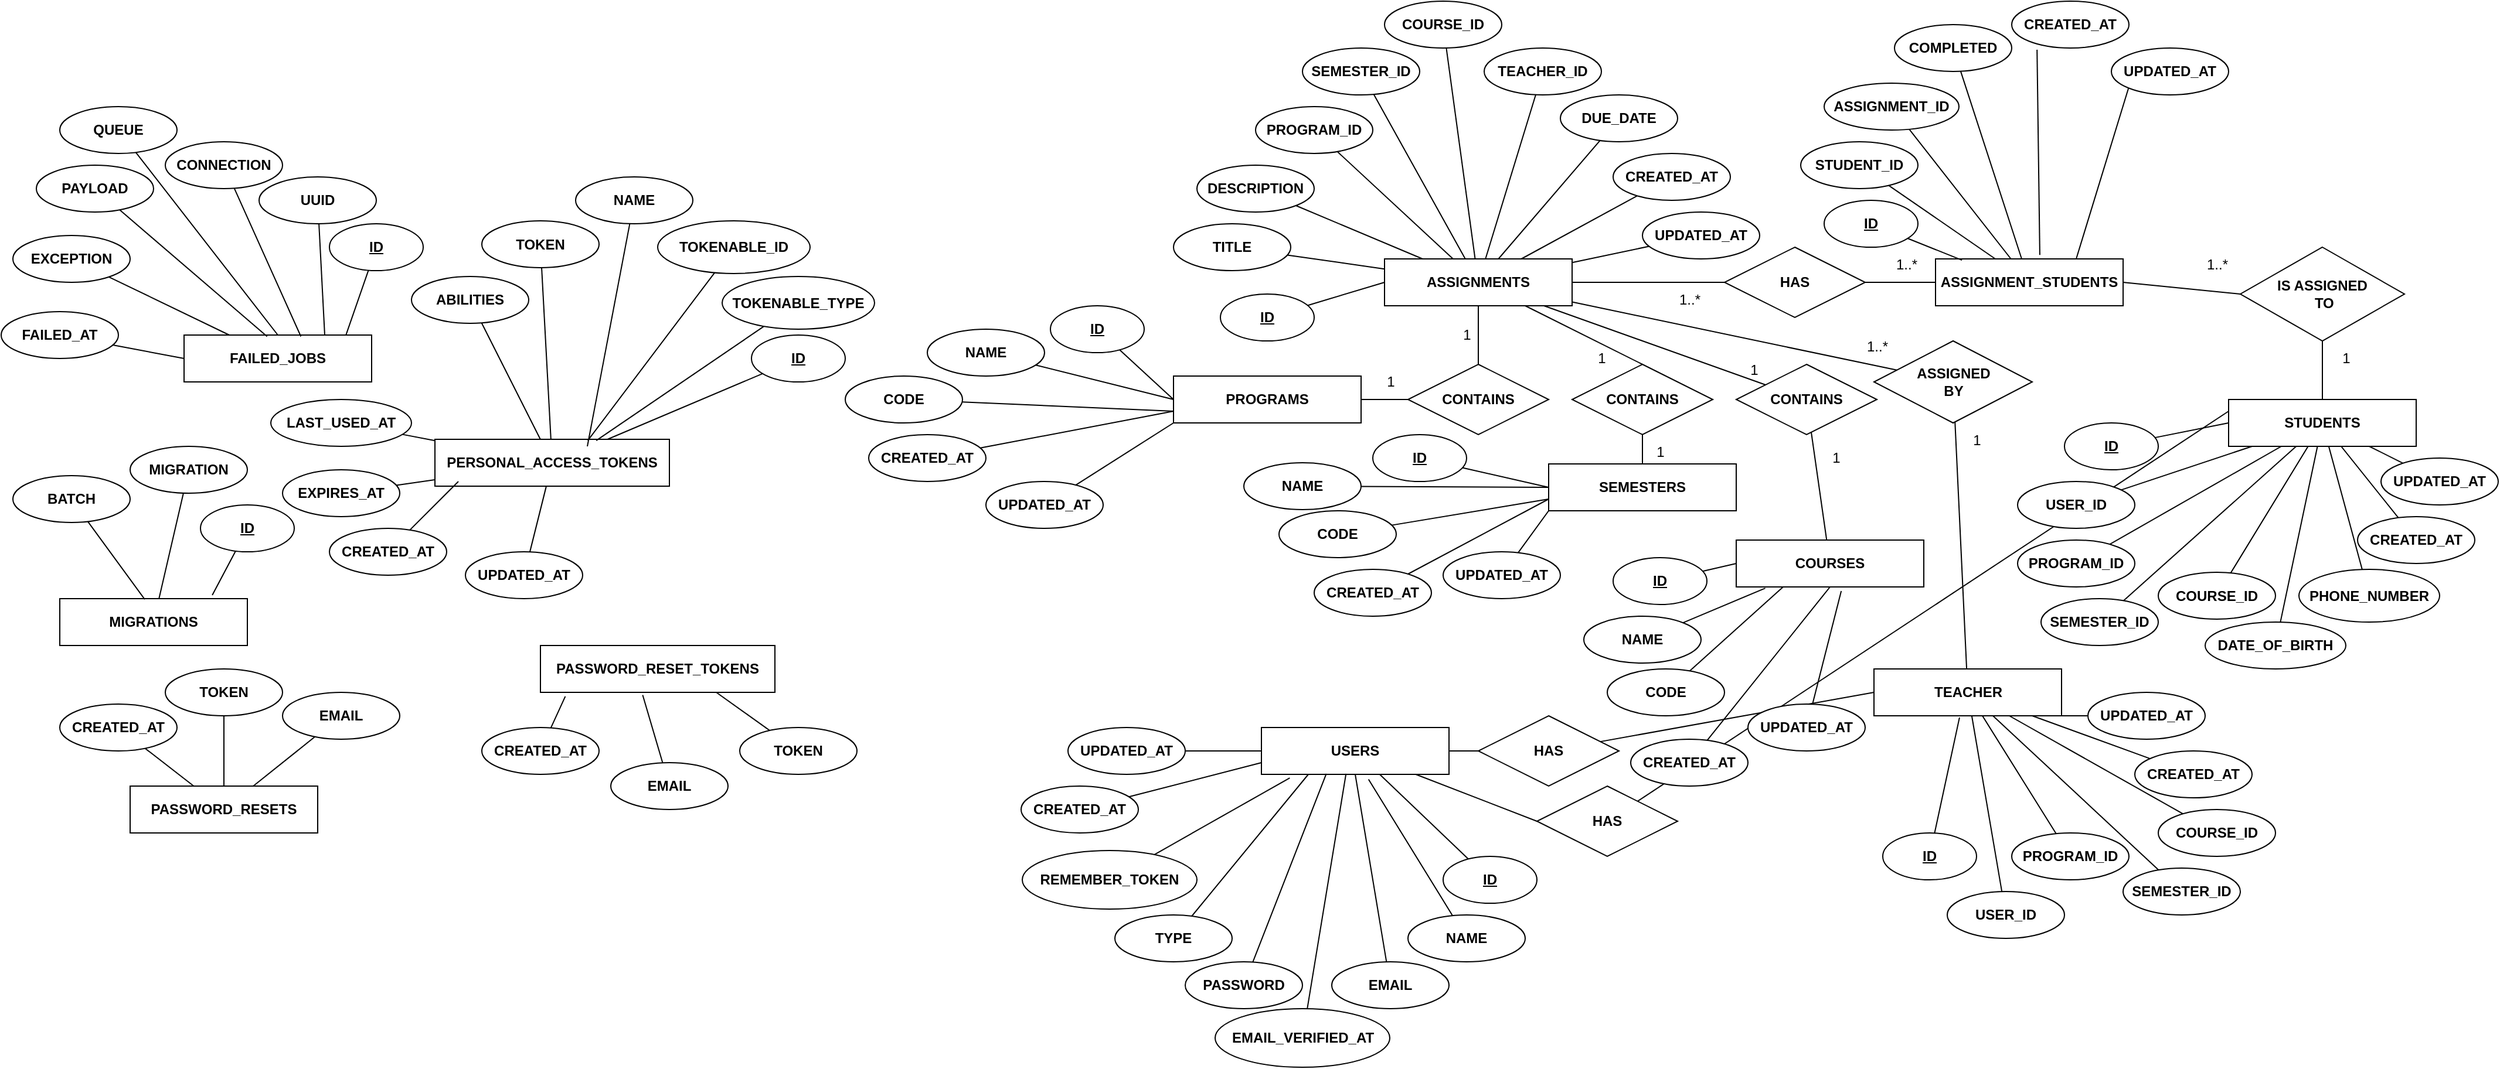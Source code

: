 <mxfile>
    <diagram id="cxpIFzEJbcErcJtWfzBN" name="Page-1">
        <mxGraphModel dx="2274" dy="601" grid="1" gridSize="10" guides="1" tooltips="1" connect="1" arrows="1" fold="1" page="1" pageScale="1" pageWidth="1169" pageHeight="827" math="0" shadow="0">
            <root>
                <mxCell id="0"/>
                <mxCell id="1" parent="0"/>
                <mxCell id="fLcq5E-ED35a-WWf0CEz-242" style="edgeStyle=none;html=1;entryX=0;entryY=0.5;entryDx=0;entryDy=0;fontSize=12;endArrow=none;endFill=0;" edge="1" parent="1" source="fLcq5E-ED35a-WWf0CEz-240" target="fLcq5E-ED35a-WWf0CEz-171">
                    <mxGeometry relative="1" as="geometry"/>
                </mxCell>
                <mxCell id="fLcq5E-ED35a-WWf0CEz-245" style="edgeStyle=none;html=1;entryX=0;entryY=0.25;entryDx=0;entryDy=0;fontSize=12;endArrow=none;endFill=0;" edge="1" parent="1" source="fLcq5E-ED35a-WWf0CEz-243" target="fLcq5E-ED35a-WWf0CEz-119">
                    <mxGeometry relative="1" as="geometry"/>
                </mxCell>
                <mxCell id="74" style="edgeStyle=none;html=1;entryX=0;entryY=0.5;entryDx=0;entryDy=0;endArrow=none;endFill=0;" parent="1" source="2" target="73" edge="1">
                    <mxGeometry relative="1" as="geometry"/>
                </mxCell>
                <mxCell id="fLcq5E-ED35a-WWf0CEz-143" style="edgeStyle=none;html=1;entryX=0.5;entryY=0;entryDx=0;entryDy=0;fontSize=12;endArrow=none;endFill=0;" edge="1" parent="1" source="2" target="fLcq5E-ED35a-WWf0CEz-142">
                    <mxGeometry relative="1" as="geometry"/>
                </mxCell>
                <mxCell id="fLcq5E-ED35a-WWf0CEz-169" style="edgeStyle=none;html=1;entryX=0.5;entryY=0;entryDx=0;entryDy=0;fontSize=12;endArrow=none;endFill=0;" edge="1" parent="1" source="2" target="fLcq5E-ED35a-WWf0CEz-168">
                    <mxGeometry relative="1" as="geometry"/>
                </mxCell>
                <mxCell id="fLcq5E-ED35a-WWf0CEz-191" style="edgeStyle=none;html=1;fontSize=12;endArrow=none;endFill=0;" edge="1" parent="1" source="2" target="fLcq5E-ED35a-WWf0CEz-190">
                    <mxGeometry relative="1" as="geometry"/>
                </mxCell>
                <mxCell id="2" value="&lt;b&gt;ASSIGNMENTS&lt;/b&gt;" style="whiteSpace=wrap;html=1;align=center;" parent="1" vertex="1">
                    <mxGeometry x="200" y="240" width="160" height="40" as="geometry"/>
                </mxCell>
                <mxCell id="43" style="edgeStyle=none;html=1;entryX=0;entryY=0.5;entryDx=0;entryDy=0;endArrow=none;endFill=0;" parent="1" source="4" target="2" edge="1">
                    <mxGeometry relative="1" as="geometry"/>
                </mxCell>
                <mxCell id="4" value="&lt;b&gt;ID&lt;/b&gt;" style="ellipse;whiteSpace=wrap;html=1;align=center;fontStyle=4;" parent="1" vertex="1">
                    <mxGeometry x="60" y="270" width="80" height="40" as="geometry"/>
                </mxCell>
                <mxCell id="47" style="edgeStyle=none;html=1;endArrow=none;endFill=0;" parent="1" source="6" target="2" edge="1">
                    <mxGeometry relative="1" as="geometry"/>
                </mxCell>
                <mxCell id="6" value="&lt;b&gt;PROGRAM_ID&lt;/b&gt;" style="ellipse;whiteSpace=wrap;html=1;align=center;" parent="1" vertex="1">
                    <mxGeometry x="90" y="110" width="100" height="40" as="geometry"/>
                </mxCell>
                <mxCell id="48" style="edgeStyle=none;html=1;endArrow=none;endFill=0;" parent="1" source="11" target="2" edge="1">
                    <mxGeometry relative="1" as="geometry"/>
                </mxCell>
                <mxCell id="11" value="&lt;b&gt;DESCRIPTION&lt;/b&gt;" style="ellipse;whiteSpace=wrap;html=1;align=center;" parent="1" vertex="1">
                    <mxGeometry x="40" y="160" width="100" height="40" as="geometry"/>
                </mxCell>
                <mxCell id="49" style="edgeStyle=none;html=1;endArrow=none;endFill=0;" parent="1" source="12" target="2" edge="1">
                    <mxGeometry relative="1" as="geometry"/>
                </mxCell>
                <mxCell id="12" value="&lt;b&gt;TITLE&lt;/b&gt;" style="ellipse;whiteSpace=wrap;html=1;align=center;" parent="1" vertex="1">
                    <mxGeometry x="20" y="210" width="100" height="40" as="geometry"/>
                </mxCell>
                <mxCell id="50" style="edgeStyle=none;html=1;endArrow=none;endFill=0;" parent="1" source="13" target="2" edge="1">
                    <mxGeometry relative="1" as="geometry"/>
                </mxCell>
                <mxCell id="13" value="&lt;b&gt;SEMESTER_ID&lt;/b&gt;" style="ellipse;whiteSpace=wrap;html=1;align=center;" parent="1" vertex="1">
                    <mxGeometry x="130" y="60" width="100" height="40" as="geometry"/>
                </mxCell>
                <mxCell id="92" style="edgeStyle=none;html=1;endArrow=none;endFill=0;" parent="1" source="21" target="2" edge="1">
                    <mxGeometry relative="1" as="geometry"/>
                </mxCell>
                <mxCell id="21" value="&lt;b&gt;COURSE_ID&lt;/b&gt;" style="ellipse;whiteSpace=wrap;html=1;align=center;" parent="1" vertex="1">
                    <mxGeometry x="200" y="20" width="100" height="40" as="geometry"/>
                </mxCell>
                <mxCell id="82" style="edgeStyle=none;html=1;entryX=0;entryY=0.5;entryDx=0;entryDy=0;endArrow=none;endFill=0;exitX=1;exitY=0.5;exitDx=0;exitDy=0;" parent="1" source="32" target="81" edge="1">
                    <mxGeometry relative="1" as="geometry"/>
                </mxCell>
                <mxCell id="32" value="&lt;b&gt;ASSIGNMENT_STUDENTS&lt;/b&gt;" style="whiteSpace=wrap;html=1;align=center;" parent="1" vertex="1">
                    <mxGeometry x="670" y="240" width="160" height="40" as="geometry"/>
                </mxCell>
                <mxCell id="76" style="edgeStyle=none;html=1;entryX=0.141;entryY=0.026;entryDx=0;entryDy=0;entryPerimeter=0;endArrow=none;endFill=0;" parent="1" source="33" target="32" edge="1">
                    <mxGeometry relative="1" as="geometry"/>
                </mxCell>
                <mxCell id="33" value="&lt;b&gt;ID&lt;/b&gt;" style="ellipse;whiteSpace=wrap;html=1;align=center;fontStyle=4;" parent="1" vertex="1">
                    <mxGeometry x="575" y="190" width="80" height="40" as="geometry"/>
                </mxCell>
                <mxCell id="77" style="edgeStyle=none;html=1;endArrow=none;endFill=0;" parent="1" source="34" target="32" edge="1">
                    <mxGeometry relative="1" as="geometry"/>
                </mxCell>
                <mxCell id="34" value="&lt;b&gt;STUDENT_ID&lt;/b&gt;" style="ellipse;whiteSpace=wrap;html=1;align=center;" parent="1" vertex="1">
                    <mxGeometry x="555" y="140" width="100" height="40" as="geometry"/>
                </mxCell>
                <mxCell id="78" style="edgeStyle=none;html=1;endArrow=none;endFill=0;" parent="1" source="35" target="32" edge="1">
                    <mxGeometry relative="1" as="geometry"/>
                </mxCell>
                <mxCell id="35" value="&lt;b&gt;ASSIGNMENT_ID&lt;/b&gt;" style="ellipse;whiteSpace=wrap;html=1;align=center;" parent="1" vertex="1">
                    <mxGeometry x="575" y="90" width="115" height="40" as="geometry"/>
                </mxCell>
                <mxCell id="79" style="edgeStyle=none;html=1;endArrow=none;endFill=0;" parent="1" source="36" target="32" edge="1">
                    <mxGeometry relative="1" as="geometry"/>
                </mxCell>
                <mxCell id="36" value="&lt;b&gt;COMPLETED&lt;/b&gt;" style="ellipse;whiteSpace=wrap;html=1;align=center;" parent="1" vertex="1">
                    <mxGeometry x="635" y="40" width="100" height="40" as="geometry"/>
                </mxCell>
                <mxCell id="75" style="edgeStyle=none;html=1;entryX=0;entryY=0.5;entryDx=0;entryDy=0;endArrow=none;endFill=0;" parent="1" source="73" target="32" edge="1">
                    <mxGeometry relative="1" as="geometry"/>
                </mxCell>
                <mxCell id="73" value="&lt;b&gt;HAS&lt;/b&gt;" style="shape=rhombus;perimeter=rhombusPerimeter;whiteSpace=wrap;html=1;align=center;" parent="1" vertex="1">
                    <mxGeometry x="490" y="230" width="120" height="60" as="geometry"/>
                </mxCell>
                <mxCell id="fLcq5E-ED35a-WWf0CEz-139" style="edgeStyle=none;html=1;fontSize=12;endArrow=none;endFill=0;" edge="1" parent="1" source="81" target="fLcq5E-ED35a-WWf0CEz-119">
                    <mxGeometry relative="1" as="geometry"/>
                </mxCell>
                <mxCell id="81" value="&lt;b&gt;&lt;font style=&quot;font-size: 12px;&quot;&gt;IS ASSIGNED&lt;br&gt;&amp;nbsp;TO&lt;/font&gt;&lt;/b&gt;" style="shape=rhombus;perimeter=rhombusPerimeter;whiteSpace=wrap;html=1;align=center;" parent="1" vertex="1">
                    <mxGeometry x="930" y="230" width="140" height="80" as="geometry"/>
                </mxCell>
                <mxCell id="95" value="1..*" style="text;html=1;align=center;verticalAlign=middle;resizable=0;points=[];autosize=1;strokeColor=none;fillColor=none;" parent="1" vertex="1">
                    <mxGeometry x="625" y="230" width="40" height="30" as="geometry"/>
                </mxCell>
                <mxCell id="fLcq5E-ED35a-WWf0CEz-102" value="&lt;b&gt;TEACHER_ID&lt;/b&gt;" style="ellipse;whiteSpace=wrap;html=1;align=center;" vertex="1" parent="1">
                    <mxGeometry x="285" y="60" width="100" height="40" as="geometry"/>
                </mxCell>
                <mxCell id="fLcq5E-ED35a-WWf0CEz-103" style="edgeStyle=none;html=1;endArrow=none;endFill=0;" edge="1" source="fLcq5E-ED35a-WWf0CEz-102" parent="1" target="2">
                    <mxGeometry relative="1" as="geometry">
                        <mxPoint x="382.273" y="240" as="targetPoint"/>
                    </mxGeometry>
                </mxCell>
                <mxCell id="fLcq5E-ED35a-WWf0CEz-106" style="edgeStyle=none;html=1;endArrow=none;endFill=0;" edge="1" parent="1" source="fLcq5E-ED35a-WWf0CEz-105" target="2">
                    <mxGeometry relative="1" as="geometry"/>
                </mxCell>
                <mxCell id="fLcq5E-ED35a-WWf0CEz-105" value="&lt;b&gt;DUE_DATE&lt;/b&gt;" style="ellipse;whiteSpace=wrap;html=1;align=center;" vertex="1" parent="1">
                    <mxGeometry x="350" y="100" width="100" height="40" as="geometry"/>
                </mxCell>
                <mxCell id="fLcq5E-ED35a-WWf0CEz-109" style="edgeStyle=none;html=1;endArrow=none;endFill=0;" edge="1" parent="1" source="fLcq5E-ED35a-WWf0CEz-107" target="2">
                    <mxGeometry relative="1" as="geometry"/>
                </mxCell>
                <mxCell id="fLcq5E-ED35a-WWf0CEz-107" value="&lt;b&gt;CREATED_AT&lt;/b&gt;" style="ellipse;whiteSpace=wrap;html=1;align=center;" vertex="1" parent="1">
                    <mxGeometry x="395" y="150" width="100" height="40" as="geometry"/>
                </mxCell>
                <mxCell id="fLcq5E-ED35a-WWf0CEz-110" style="edgeStyle=none;html=1;endArrow=none;endFill=0;" edge="1" parent="1" source="fLcq5E-ED35a-WWf0CEz-108" target="2">
                    <mxGeometry relative="1" as="geometry"/>
                </mxCell>
                <mxCell id="fLcq5E-ED35a-WWf0CEz-108" value="&lt;b&gt;UPDATED_AT&lt;/b&gt;" style="ellipse;whiteSpace=wrap;html=1;align=center;" vertex="1" parent="1">
                    <mxGeometry x="420" y="200" width="100" height="40" as="geometry"/>
                </mxCell>
                <mxCell id="fLcq5E-ED35a-WWf0CEz-113" style="edgeStyle=none;html=1;entryX=0.556;entryY=-0.084;entryDx=0;entryDy=0;entryPerimeter=0;endArrow=none;endFill=0;exitX=0.216;exitY=1.036;exitDx=0;exitDy=0;exitPerimeter=0;" edge="1" parent="1" source="fLcq5E-ED35a-WWf0CEz-111" target="32">
                    <mxGeometry relative="1" as="geometry"/>
                </mxCell>
                <mxCell id="fLcq5E-ED35a-WWf0CEz-111" value="&lt;b&gt;CREATED_AT&lt;/b&gt;" style="ellipse;whiteSpace=wrap;html=1;align=center;" vertex="1" parent="1">
                    <mxGeometry x="735" y="20" width="100" height="40" as="geometry"/>
                </mxCell>
                <mxCell id="fLcq5E-ED35a-WWf0CEz-114" style="edgeStyle=none;html=1;entryX=0.75;entryY=0;entryDx=0;entryDy=0;endArrow=none;endFill=0;exitX=0;exitY=1;exitDx=0;exitDy=0;" edge="1" parent="1" source="fLcq5E-ED35a-WWf0CEz-112" target="32">
                    <mxGeometry relative="1" as="geometry"/>
                </mxCell>
                <mxCell id="fLcq5E-ED35a-WWf0CEz-112" value="&lt;b&gt;UPDATED_AT&lt;/b&gt;" style="ellipse;whiteSpace=wrap;html=1;align=center;" vertex="1" parent="1">
                    <mxGeometry x="820" y="60" width="100" height="40" as="geometry"/>
                </mxCell>
                <mxCell id="fLcq5E-ED35a-WWf0CEz-119" value="&lt;b&gt;STUDENTS&lt;/b&gt;" style="whiteSpace=wrap;html=1;align=center;" vertex="1" parent="1">
                    <mxGeometry x="920" y="360" width="160" height="40" as="geometry"/>
                </mxCell>
                <mxCell id="fLcq5E-ED35a-WWf0CEz-120" style="edgeStyle=none;html=1;entryX=0;entryY=0.5;entryDx=0;entryDy=0;endArrow=none;endFill=0;" edge="1" source="fLcq5E-ED35a-WWf0CEz-121" target="fLcq5E-ED35a-WWf0CEz-119" parent="1">
                    <mxGeometry relative="1" as="geometry"/>
                </mxCell>
                <mxCell id="fLcq5E-ED35a-WWf0CEz-121" value="&lt;b&gt;ID&lt;/b&gt;" style="ellipse;whiteSpace=wrap;html=1;align=center;fontStyle=4;" vertex="1" parent="1">
                    <mxGeometry x="780" y="380" width="80" height="40" as="geometry"/>
                </mxCell>
                <mxCell id="fLcq5E-ED35a-WWf0CEz-122" style="edgeStyle=none;html=1;endArrow=none;endFill=0;" edge="1" source="fLcq5E-ED35a-WWf0CEz-123" target="fLcq5E-ED35a-WWf0CEz-119" parent="1">
                    <mxGeometry relative="1" as="geometry"/>
                </mxCell>
                <mxCell id="fLcq5E-ED35a-WWf0CEz-123" value="&lt;b&gt;PROGRAM_ID&lt;/b&gt;" style="ellipse;whiteSpace=wrap;html=1;align=center;" vertex="1" parent="1">
                    <mxGeometry x="740" y="480" width="100" height="40" as="geometry"/>
                </mxCell>
                <mxCell id="fLcq5E-ED35a-WWf0CEz-124" style="edgeStyle=none;html=1;endArrow=none;endFill=0;" edge="1" source="fLcq5E-ED35a-WWf0CEz-125" target="fLcq5E-ED35a-WWf0CEz-119" parent="1">
                    <mxGeometry relative="1" as="geometry"/>
                </mxCell>
                <mxCell id="fLcq5E-ED35a-WWf0CEz-125" value="&lt;b&gt;USER_ID&lt;/b&gt;" style="ellipse;whiteSpace=wrap;html=1;align=center;" vertex="1" parent="1">
                    <mxGeometry x="740" y="430" width="100" height="40" as="geometry"/>
                </mxCell>
                <mxCell id="fLcq5E-ED35a-WWf0CEz-127" style="edgeStyle=none;html=1;endArrow=none;endFill=0;" edge="1" source="fLcq5E-ED35a-WWf0CEz-128" target="fLcq5E-ED35a-WWf0CEz-119" parent="1">
                    <mxGeometry relative="1" as="geometry"/>
                </mxCell>
                <mxCell id="fLcq5E-ED35a-WWf0CEz-128" value="&lt;b&gt;SEMESTER_ID&lt;/b&gt;" style="ellipse;whiteSpace=wrap;html=1;align=center;" vertex="1" parent="1">
                    <mxGeometry x="760" y="530" width="100" height="40" as="geometry"/>
                </mxCell>
                <mxCell id="fLcq5E-ED35a-WWf0CEz-129" style="edgeStyle=none;html=1;endArrow=none;endFill=0;" edge="1" source="fLcq5E-ED35a-WWf0CEz-130" target="fLcq5E-ED35a-WWf0CEz-119" parent="1">
                    <mxGeometry relative="1" as="geometry"/>
                </mxCell>
                <mxCell id="fLcq5E-ED35a-WWf0CEz-130" value="&lt;b&gt;COURSE_ID&lt;/b&gt;" style="ellipse;whiteSpace=wrap;html=1;align=center;" vertex="1" parent="1">
                    <mxGeometry x="860" y="507.5" width="100" height="40" as="geometry"/>
                </mxCell>
                <mxCell id="fLcq5E-ED35a-WWf0CEz-132" value="&lt;b&gt;DATE_OF_BIRTH&lt;/b&gt;" style="ellipse;whiteSpace=wrap;html=1;align=center;" vertex="1" parent="1">
                    <mxGeometry x="900" y="550" width="120" height="40" as="geometry"/>
                </mxCell>
                <mxCell id="fLcq5E-ED35a-WWf0CEz-133" style="edgeStyle=none;html=1;endArrow=none;endFill=0;" edge="1" source="fLcq5E-ED35a-WWf0CEz-132" target="fLcq5E-ED35a-WWf0CEz-119" parent="1">
                    <mxGeometry relative="1" as="geometry">
                        <mxPoint x="854.773" y="520" as="targetPoint"/>
                    </mxGeometry>
                </mxCell>
                <mxCell id="fLcq5E-ED35a-WWf0CEz-134" style="edgeStyle=none;html=1;endArrow=none;endFill=0;" edge="1" source="fLcq5E-ED35a-WWf0CEz-135" target="fLcq5E-ED35a-WWf0CEz-119" parent="1">
                    <mxGeometry relative="1" as="geometry"/>
                </mxCell>
                <mxCell id="fLcq5E-ED35a-WWf0CEz-135" value="&lt;b&gt;PHONE_NUMBER&lt;/b&gt;" style="ellipse;whiteSpace=wrap;html=1;align=center;" vertex="1" parent="1">
                    <mxGeometry x="980" y="505" width="120" height="45" as="geometry"/>
                </mxCell>
                <mxCell id="fLcq5E-ED35a-WWf0CEz-136" style="edgeStyle=none;html=1;endArrow=none;endFill=0;" edge="1" source="fLcq5E-ED35a-WWf0CEz-137" target="fLcq5E-ED35a-WWf0CEz-119" parent="1">
                    <mxGeometry relative="1" as="geometry"/>
                </mxCell>
                <mxCell id="fLcq5E-ED35a-WWf0CEz-137" value="&lt;b&gt;CREATED_AT&lt;/b&gt;" style="ellipse;whiteSpace=wrap;html=1;align=center;" vertex="1" parent="1">
                    <mxGeometry x="1030" y="460" width="100" height="40" as="geometry"/>
                </mxCell>
                <mxCell id="fLcq5E-ED35a-WWf0CEz-141" style="edgeStyle=none;html=1;entryX=0.75;entryY=1;entryDx=0;entryDy=0;fontSize=12;endArrow=none;endFill=0;" edge="1" parent="1" source="fLcq5E-ED35a-WWf0CEz-140" target="fLcq5E-ED35a-WWf0CEz-119">
                    <mxGeometry relative="1" as="geometry"/>
                </mxCell>
                <mxCell id="fLcq5E-ED35a-WWf0CEz-140" value="&lt;b&gt;UPDATED_AT&lt;/b&gt;" style="ellipse;whiteSpace=wrap;html=1;align=center;" vertex="1" parent="1">
                    <mxGeometry x="1050" y="410" width="100" height="40" as="geometry"/>
                </mxCell>
                <mxCell id="fLcq5E-ED35a-WWf0CEz-145" style="edgeStyle=none;html=1;entryX=1;entryY=0.5;entryDx=0;entryDy=0;fontSize=12;endArrow=none;endFill=0;exitX=0;exitY=0.5;exitDx=0;exitDy=0;" edge="1" parent="1" source="fLcq5E-ED35a-WWf0CEz-142" target="fLcq5E-ED35a-WWf0CEz-144">
                    <mxGeometry relative="1" as="geometry"/>
                </mxCell>
                <mxCell id="fLcq5E-ED35a-WWf0CEz-142" value="&lt;b&gt;CONTAINS&lt;/b&gt;" style="shape=rhombus;perimeter=rhombusPerimeter;whiteSpace=wrap;html=1;align=center;" vertex="1" parent="1">
                    <mxGeometry x="220" y="330" width="120" height="60" as="geometry"/>
                </mxCell>
                <mxCell id="fLcq5E-ED35a-WWf0CEz-144" value="&lt;b&gt;PROGRAMS&lt;/b&gt;" style="whiteSpace=wrap;html=1;align=center;" vertex="1" parent="1">
                    <mxGeometry x="20" y="340" width="160" height="40" as="geometry"/>
                </mxCell>
                <mxCell id="fLcq5E-ED35a-WWf0CEz-151" style="edgeStyle=none;html=1;entryX=0;entryY=0.5;entryDx=0;entryDy=0;fontSize=12;endArrow=none;endFill=0;" edge="1" parent="1" source="fLcq5E-ED35a-WWf0CEz-146" target="fLcq5E-ED35a-WWf0CEz-144">
                    <mxGeometry relative="1" as="geometry"/>
                </mxCell>
                <mxCell id="fLcq5E-ED35a-WWf0CEz-146" value="&lt;b&gt;ID&lt;/b&gt;" style="ellipse;whiteSpace=wrap;html=1;align=center;fontStyle=4;" vertex="1" parent="1">
                    <mxGeometry x="-85" y="280" width="80" height="40" as="geometry"/>
                </mxCell>
                <mxCell id="fLcq5E-ED35a-WWf0CEz-152" style="edgeStyle=none;html=1;entryX=0;entryY=0.5;entryDx=0;entryDy=0;fontSize=12;endArrow=none;endFill=0;" edge="1" parent="1" source="fLcq5E-ED35a-WWf0CEz-147" target="fLcq5E-ED35a-WWf0CEz-144">
                    <mxGeometry relative="1" as="geometry"/>
                </mxCell>
                <mxCell id="fLcq5E-ED35a-WWf0CEz-147" value="&lt;b&gt;NAME&lt;/b&gt;" style="ellipse;whiteSpace=wrap;html=1;align=center;" vertex="1" parent="1">
                    <mxGeometry x="-190" y="300" width="100" height="40" as="geometry"/>
                </mxCell>
                <mxCell id="fLcq5E-ED35a-WWf0CEz-155" style="edgeStyle=none;html=1;fontSize=12;endArrow=none;endFill=0;" edge="1" parent="1" source="fLcq5E-ED35a-WWf0CEz-148">
                    <mxGeometry relative="1" as="geometry">
                        <mxPoint x="20" y="370" as="targetPoint"/>
                    </mxGeometry>
                </mxCell>
                <mxCell id="fLcq5E-ED35a-WWf0CEz-148" value="&lt;b&gt;CODE&lt;/b&gt;" style="ellipse;whiteSpace=wrap;html=1;align=center;" vertex="1" parent="1">
                    <mxGeometry x="-260" y="340" width="100" height="40" as="geometry"/>
                </mxCell>
                <mxCell id="fLcq5E-ED35a-WWf0CEz-154" style="edgeStyle=none;html=1;entryX=0;entryY=0.75;entryDx=0;entryDy=0;fontSize=12;endArrow=none;endFill=0;" edge="1" parent="1" source="fLcq5E-ED35a-WWf0CEz-149" target="fLcq5E-ED35a-WWf0CEz-144">
                    <mxGeometry relative="1" as="geometry"/>
                </mxCell>
                <mxCell id="fLcq5E-ED35a-WWf0CEz-149" value="&lt;b&gt;CREATED_AT&lt;/b&gt;" style="ellipse;whiteSpace=wrap;html=1;align=center;" vertex="1" parent="1">
                    <mxGeometry x="-240" y="390" width="100" height="40" as="geometry"/>
                </mxCell>
                <mxCell id="fLcq5E-ED35a-WWf0CEz-156" style="edgeStyle=none;html=1;entryX=0;entryY=1;entryDx=0;entryDy=0;fontSize=12;endArrow=none;endFill=0;" edge="1" parent="1" source="fLcq5E-ED35a-WWf0CEz-150" target="fLcq5E-ED35a-WWf0CEz-144">
                    <mxGeometry relative="1" as="geometry"/>
                </mxCell>
                <mxCell id="fLcq5E-ED35a-WWf0CEz-150" value="&lt;b&gt;UPDATED_AT&lt;/b&gt;" style="ellipse;whiteSpace=wrap;html=1;align=center;" vertex="1" parent="1">
                    <mxGeometry x="-140" y="430" width="100" height="40" as="geometry"/>
                </mxCell>
                <mxCell id="fLcq5E-ED35a-WWf0CEz-157" value="&lt;b&gt;SEMESTERS&lt;/b&gt;" style="whiteSpace=wrap;html=1;align=center;" vertex="1" parent="1">
                    <mxGeometry x="340" y="415" width="160" height="40" as="geometry"/>
                </mxCell>
                <mxCell id="fLcq5E-ED35a-WWf0CEz-158" style="edgeStyle=none;html=1;entryX=0;entryY=0.5;entryDx=0;entryDy=0;fontSize=12;endArrow=none;endFill=0;" edge="1" source="fLcq5E-ED35a-WWf0CEz-167" target="fLcq5E-ED35a-WWf0CEz-157" parent="1">
                    <mxGeometry relative="1" as="geometry"/>
                </mxCell>
                <mxCell id="fLcq5E-ED35a-WWf0CEz-159" style="edgeStyle=none;html=1;entryX=0;entryY=0.5;entryDx=0;entryDy=0;fontSize=12;endArrow=none;endFill=0;" edge="1" source="fLcq5E-ED35a-WWf0CEz-160" target="fLcq5E-ED35a-WWf0CEz-157" parent="1">
                    <mxGeometry relative="1" as="geometry"/>
                </mxCell>
                <mxCell id="fLcq5E-ED35a-WWf0CEz-160" value="&lt;b&gt;NAME&lt;/b&gt;" style="ellipse;whiteSpace=wrap;html=1;align=center;" vertex="1" parent="1">
                    <mxGeometry x="80" y="414" width="100" height="40" as="geometry"/>
                </mxCell>
                <mxCell id="fLcq5E-ED35a-WWf0CEz-161" style="edgeStyle=none;html=1;fontSize=12;endArrow=none;endFill=0;entryX=0;entryY=0.75;entryDx=0;entryDy=0;" edge="1" source="fLcq5E-ED35a-WWf0CEz-162" parent="1" target="fLcq5E-ED35a-WWf0CEz-157">
                    <mxGeometry relative="1" as="geometry">
                        <mxPoint x="290" y="545" as="targetPoint"/>
                    </mxGeometry>
                </mxCell>
                <mxCell id="fLcq5E-ED35a-WWf0CEz-162" value="&lt;b&gt;CODE&lt;/b&gt;" style="ellipse;whiteSpace=wrap;html=1;align=center;" vertex="1" parent="1">
                    <mxGeometry x="110" y="455" width="100" height="40" as="geometry"/>
                </mxCell>
                <mxCell id="fLcq5E-ED35a-WWf0CEz-163" style="edgeStyle=none;html=1;entryX=0;entryY=0.75;entryDx=0;entryDy=0;fontSize=12;endArrow=none;endFill=0;" edge="1" source="fLcq5E-ED35a-WWf0CEz-164" target="fLcq5E-ED35a-WWf0CEz-157" parent="1">
                    <mxGeometry relative="1" as="geometry"/>
                </mxCell>
                <mxCell id="fLcq5E-ED35a-WWf0CEz-164" value="&lt;b&gt;CREATED_AT&lt;/b&gt;" style="ellipse;whiteSpace=wrap;html=1;align=center;" vertex="1" parent="1">
                    <mxGeometry x="140" y="505" width="100" height="40" as="geometry"/>
                </mxCell>
                <mxCell id="fLcq5E-ED35a-WWf0CEz-165" style="edgeStyle=none;html=1;entryX=0;entryY=1;entryDx=0;entryDy=0;fontSize=12;endArrow=none;endFill=0;" edge="1" source="fLcq5E-ED35a-WWf0CEz-166" target="fLcq5E-ED35a-WWf0CEz-157" parent="1">
                    <mxGeometry relative="1" as="geometry"/>
                </mxCell>
                <mxCell id="fLcq5E-ED35a-WWf0CEz-166" value="&lt;b&gt;UPDATED_AT&lt;/b&gt;" style="ellipse;whiteSpace=wrap;html=1;align=center;" vertex="1" parent="1">
                    <mxGeometry x="250" y="490" width="100" height="40" as="geometry"/>
                </mxCell>
                <mxCell id="fLcq5E-ED35a-WWf0CEz-167" value="&lt;b&gt;ID&lt;/b&gt;" style="ellipse;whiteSpace=wrap;html=1;align=center;fontStyle=4;" vertex="1" parent="1">
                    <mxGeometry x="190" y="390" width="80" height="40" as="geometry"/>
                </mxCell>
                <mxCell id="fLcq5E-ED35a-WWf0CEz-170" style="edgeStyle=none;html=1;entryX=0.5;entryY=0;entryDx=0;entryDy=0;fontSize=12;endArrow=none;endFill=0;" edge="1" parent="1" source="fLcq5E-ED35a-WWf0CEz-168" target="fLcq5E-ED35a-WWf0CEz-157">
                    <mxGeometry relative="1" as="geometry"/>
                </mxCell>
                <mxCell id="fLcq5E-ED35a-WWf0CEz-168" value="&lt;b&gt;CONTAINS&lt;/b&gt;" style="shape=rhombus;perimeter=rhombusPerimeter;whiteSpace=wrap;html=1;align=center;" vertex="1" parent="1">
                    <mxGeometry x="360" y="330" width="120" height="60" as="geometry"/>
                </mxCell>
                <mxCell id="fLcq5E-ED35a-WWf0CEz-171" value="&lt;b&gt;TEACHER&lt;/b&gt;" style="whiteSpace=wrap;html=1;align=center;" vertex="1" parent="1">
                    <mxGeometry x="617.5" y="590" width="160" height="40" as="geometry"/>
                </mxCell>
                <mxCell id="fLcq5E-ED35a-WWf0CEz-172" style="edgeStyle=none;html=1;entryX=0.456;entryY=1.036;entryDx=0;entryDy=0;endArrow=none;endFill=0;entryPerimeter=0;" edge="1" source="fLcq5E-ED35a-WWf0CEz-173" target="fLcq5E-ED35a-WWf0CEz-171" parent="1">
                    <mxGeometry relative="1" as="geometry"/>
                </mxCell>
                <mxCell id="fLcq5E-ED35a-WWf0CEz-173" value="&lt;b&gt;ID&lt;/b&gt;" style="ellipse;whiteSpace=wrap;html=1;align=center;fontStyle=4;" vertex="1" parent="1">
                    <mxGeometry x="625" y="730" width="80" height="40" as="geometry"/>
                </mxCell>
                <mxCell id="fLcq5E-ED35a-WWf0CEz-174" style="edgeStyle=none;html=1;endArrow=none;endFill=0;" edge="1" source="fLcq5E-ED35a-WWf0CEz-175" target="fLcq5E-ED35a-WWf0CEz-171" parent="1">
                    <mxGeometry relative="1" as="geometry"/>
                </mxCell>
                <mxCell id="fLcq5E-ED35a-WWf0CEz-175" value="&lt;b&gt;PROGRAM_ID&lt;/b&gt;" style="ellipse;whiteSpace=wrap;html=1;align=center;" vertex="1" parent="1">
                    <mxGeometry x="735" y="730" width="100" height="40" as="geometry"/>
                </mxCell>
                <mxCell id="fLcq5E-ED35a-WWf0CEz-176" style="edgeStyle=none;html=1;endArrow=none;endFill=0;" edge="1" source="fLcq5E-ED35a-WWf0CEz-177" target="fLcq5E-ED35a-WWf0CEz-171" parent="1">
                    <mxGeometry relative="1" as="geometry"/>
                </mxCell>
                <mxCell id="fLcq5E-ED35a-WWf0CEz-177" value="&lt;b&gt;USER_ID&lt;/b&gt;" style="ellipse;whiteSpace=wrap;html=1;align=center;" vertex="1" parent="1">
                    <mxGeometry x="680" y="780" width="100" height="40" as="geometry"/>
                </mxCell>
                <mxCell id="fLcq5E-ED35a-WWf0CEz-178" style="edgeStyle=none;html=1;endArrow=none;endFill=0;" edge="1" source="fLcq5E-ED35a-WWf0CEz-179" target="fLcq5E-ED35a-WWf0CEz-171" parent="1">
                    <mxGeometry relative="1" as="geometry"/>
                </mxCell>
                <mxCell id="fLcq5E-ED35a-WWf0CEz-179" value="&lt;b&gt;SEMESTER_ID&lt;/b&gt;" style="ellipse;whiteSpace=wrap;html=1;align=center;" vertex="1" parent="1">
                    <mxGeometry x="830" y="760" width="100" height="40" as="geometry"/>
                </mxCell>
                <mxCell id="fLcq5E-ED35a-WWf0CEz-180" style="edgeStyle=none;html=1;endArrow=none;endFill=0;" edge="1" source="fLcq5E-ED35a-WWf0CEz-181" target="fLcq5E-ED35a-WWf0CEz-171" parent="1">
                    <mxGeometry relative="1" as="geometry"/>
                </mxCell>
                <mxCell id="fLcq5E-ED35a-WWf0CEz-181" value="&lt;b&gt;COURSE_ID&lt;/b&gt;" style="ellipse;whiteSpace=wrap;html=1;align=center;" vertex="1" parent="1">
                    <mxGeometry x="860" y="710" width="100" height="40" as="geometry"/>
                </mxCell>
                <mxCell id="fLcq5E-ED35a-WWf0CEz-186" style="edgeStyle=none;html=1;endArrow=none;endFill=0;" edge="1" source="fLcq5E-ED35a-WWf0CEz-187" target="fLcq5E-ED35a-WWf0CEz-171" parent="1">
                    <mxGeometry relative="1" as="geometry"/>
                </mxCell>
                <mxCell id="fLcq5E-ED35a-WWf0CEz-187" value="&lt;b&gt;CREATED_AT&lt;/b&gt;" style="ellipse;whiteSpace=wrap;html=1;align=center;" vertex="1" parent="1">
                    <mxGeometry x="840" y="660" width="100" height="40" as="geometry"/>
                </mxCell>
                <mxCell id="fLcq5E-ED35a-WWf0CEz-188" style="edgeStyle=none;html=1;entryX=0.75;entryY=1;entryDx=0;entryDy=0;fontSize=12;endArrow=none;endFill=0;" edge="1" source="fLcq5E-ED35a-WWf0CEz-189" target="fLcq5E-ED35a-WWf0CEz-171" parent="1">
                    <mxGeometry relative="1" as="geometry"/>
                </mxCell>
                <mxCell id="fLcq5E-ED35a-WWf0CEz-189" value="&lt;b&gt;UPDATED_AT&lt;/b&gt;" style="ellipse;whiteSpace=wrap;html=1;align=center;" vertex="1" parent="1">
                    <mxGeometry x="800" y="610" width="100" height="40" as="geometry"/>
                </mxCell>
                <mxCell id="fLcq5E-ED35a-WWf0CEz-192" style="edgeStyle=none;html=1;fontSize=12;endArrow=none;endFill=0;" edge="1" parent="1" source="fLcq5E-ED35a-WWf0CEz-190" target="fLcq5E-ED35a-WWf0CEz-171">
                    <mxGeometry relative="1" as="geometry"/>
                </mxCell>
                <mxCell id="fLcq5E-ED35a-WWf0CEz-190" value="&lt;b&gt;ASSIGNED &lt;br&gt;BY&lt;/b&gt;" style="shape=rhombus;perimeter=rhombusPerimeter;whiteSpace=wrap;html=1;align=center;" vertex="1" parent="1">
                    <mxGeometry x="617.5" y="310" width="135" height="70" as="geometry"/>
                </mxCell>
                <mxCell id="fLcq5E-ED35a-WWf0CEz-194" style="edgeStyle=none;html=1;fontSize=12;endArrow=none;endFill=0;" edge="1" parent="1" source="fLcq5E-ED35a-WWf0CEz-193" target="2">
                    <mxGeometry relative="1" as="geometry"/>
                </mxCell>
                <mxCell id="fLcq5E-ED35a-WWf0CEz-196" style="edgeStyle=none;html=1;fontSize=12;endArrow=none;endFill=0;" edge="1" parent="1" source="fLcq5E-ED35a-WWf0CEz-193" target="fLcq5E-ED35a-WWf0CEz-195">
                    <mxGeometry relative="1" as="geometry"/>
                </mxCell>
                <mxCell id="fLcq5E-ED35a-WWf0CEz-193" value="&lt;b&gt;CONTAINS&lt;/b&gt;" style="shape=rhombus;perimeter=rhombusPerimeter;whiteSpace=wrap;html=1;align=center;" vertex="1" parent="1">
                    <mxGeometry x="500" y="330" width="120" height="60" as="geometry"/>
                </mxCell>
                <mxCell id="fLcq5E-ED35a-WWf0CEz-195" value="&lt;b&gt;COURSES&lt;/b&gt;" style="whiteSpace=wrap;html=1;align=center;" vertex="1" parent="1">
                    <mxGeometry x="500" y="480" width="160" height="40" as="geometry"/>
                </mxCell>
                <mxCell id="fLcq5E-ED35a-WWf0CEz-197" value="&lt;b&gt;ID&lt;/b&gt;" style="ellipse;whiteSpace=wrap;html=1;align=center;fontStyle=4;" vertex="1" parent="1">
                    <mxGeometry x="395" y="495" width="80" height="40" as="geometry"/>
                </mxCell>
                <mxCell id="fLcq5E-ED35a-WWf0CEz-198" style="edgeStyle=none;html=1;entryX=0;entryY=0.5;entryDx=0;entryDy=0;fontSize=12;endArrow=none;endFill=0;" edge="1" source="fLcq5E-ED35a-WWf0CEz-197" parent="1" target="fLcq5E-ED35a-WWf0CEz-195">
                    <mxGeometry relative="1" as="geometry">
                        <mxPoint x="510" y="575" as="targetPoint"/>
                    </mxGeometry>
                </mxCell>
                <mxCell id="fLcq5E-ED35a-WWf0CEz-199" value="&lt;b&gt;NAME&lt;/b&gt;" style="ellipse;whiteSpace=wrap;html=1;align=center;" vertex="1" parent="1">
                    <mxGeometry x="370" y="545" width="100" height="40" as="geometry"/>
                </mxCell>
                <mxCell id="fLcq5E-ED35a-WWf0CEz-200" style="edgeStyle=none;html=1;entryX=0.155;entryY=1.026;entryDx=0;entryDy=0;fontSize=12;endArrow=none;endFill=0;entryPerimeter=0;" edge="1" source="fLcq5E-ED35a-WWf0CEz-199" parent="1" target="fLcq5E-ED35a-WWf0CEz-195">
                    <mxGeometry relative="1" as="geometry">
                        <mxPoint x="510" y="575" as="targetPoint"/>
                    </mxGeometry>
                </mxCell>
                <mxCell id="fLcq5E-ED35a-WWf0CEz-201" style="edgeStyle=none;html=1;fontSize=12;endArrow=none;endFill=0;entryX=0.25;entryY=1;entryDx=0;entryDy=0;" edge="1" source="fLcq5E-ED35a-WWf0CEz-206" parent="1" target="fLcq5E-ED35a-WWf0CEz-195">
                    <mxGeometry relative="1" as="geometry">
                        <mxPoint x="510" y="585" as="targetPoint"/>
                    </mxGeometry>
                </mxCell>
                <mxCell id="fLcq5E-ED35a-WWf0CEz-203" style="edgeStyle=none;html=1;entryX=0.56;entryY=1.086;entryDx=0;entryDy=0;fontSize=12;endArrow=none;endFill=0;entryPerimeter=0;" edge="1" source="fLcq5E-ED35a-WWf0CEz-204" parent="1" target="fLcq5E-ED35a-WWf0CEz-195">
                    <mxGeometry relative="1" as="geometry">
                        <mxPoint x="510" y="595" as="targetPoint"/>
                    </mxGeometry>
                </mxCell>
                <mxCell id="fLcq5E-ED35a-WWf0CEz-204" value="&lt;b&gt;UPDATED_AT&lt;/b&gt;" style="ellipse;whiteSpace=wrap;html=1;align=center;" vertex="1" parent="1">
                    <mxGeometry x="510" y="620" width="100" height="40" as="geometry"/>
                </mxCell>
                <mxCell id="fLcq5E-ED35a-WWf0CEz-205" value="&lt;b&gt;CREATED_AT&lt;/b&gt;" style="ellipse;whiteSpace=wrap;html=1;align=center;" vertex="1" parent="1">
                    <mxGeometry x="410" y="650" width="100" height="40" as="geometry"/>
                </mxCell>
                <mxCell id="fLcq5E-ED35a-WWf0CEz-207" value="" style="edgeStyle=none;html=1;fontSize=12;endArrow=none;endFill=0;" edge="1" parent="1" source="fLcq5E-ED35a-WWf0CEz-205">
                    <mxGeometry relative="1" as="geometry">
                        <mxPoint x="390.0" y="649.0" as="sourcePoint"/>
                        <mxPoint x="580" y="520" as="targetPoint"/>
                    </mxGeometry>
                </mxCell>
                <mxCell id="fLcq5E-ED35a-WWf0CEz-206" value="&lt;b&gt;CODE&lt;/b&gt;" style="ellipse;whiteSpace=wrap;html=1;align=center;" vertex="1" parent="1">
                    <mxGeometry x="390" y="590" width="100" height="40" as="geometry"/>
                </mxCell>
                <mxCell id="fLcq5E-ED35a-WWf0CEz-209" value="1..*" style="text;html=1;align=center;verticalAlign=middle;resizable=0;points=[];autosize=1;strokeColor=none;fillColor=none;" vertex="1" parent="1">
                    <mxGeometry x="440" y="260" width="40" height="30" as="geometry"/>
                </mxCell>
                <mxCell id="fLcq5E-ED35a-WWf0CEz-210" value="1..*" style="text;html=1;align=center;verticalAlign=middle;resizable=0;points=[];autosize=1;strokeColor=none;fillColor=none;" vertex="1" parent="1">
                    <mxGeometry x="890" y="230" width="40" height="30" as="geometry"/>
                </mxCell>
                <mxCell id="fLcq5E-ED35a-WWf0CEz-211" value="1" style="text;html=1;align=center;verticalAlign=middle;resizable=0;points=[];autosize=1;strokeColor=none;fillColor=none;" vertex="1" parent="1">
                    <mxGeometry x="1005" y="310" width="30" height="30" as="geometry"/>
                </mxCell>
                <mxCell id="fLcq5E-ED35a-WWf0CEz-212" value="1" style="text;html=1;align=center;verticalAlign=middle;resizable=0;points=[];autosize=1;strokeColor=none;fillColor=none;" vertex="1" parent="1">
                    <mxGeometry x="690" y="380" width="30" height="30" as="geometry"/>
                </mxCell>
                <mxCell id="fLcq5E-ED35a-WWf0CEz-213" value="1..*" style="text;html=1;align=center;verticalAlign=middle;resizable=0;points=[];autosize=1;strokeColor=none;fillColor=none;" vertex="1" parent="1">
                    <mxGeometry x="600" y="300" width="40" height="30" as="geometry"/>
                </mxCell>
                <mxCell id="fLcq5E-ED35a-WWf0CEz-214" value="1" style="text;html=1;align=center;verticalAlign=middle;resizable=0;points=[];autosize=1;strokeColor=none;fillColor=none;" vertex="1" parent="1">
                    <mxGeometry x="500" y="320" width="30" height="30" as="geometry"/>
                </mxCell>
                <mxCell id="fLcq5E-ED35a-WWf0CEz-215" value="1" style="text;html=1;align=center;verticalAlign=middle;resizable=0;points=[];autosize=1;strokeColor=none;fillColor=none;" vertex="1" parent="1">
                    <mxGeometry x="570" y="395" width="30" height="30" as="geometry"/>
                </mxCell>
                <mxCell id="fLcq5E-ED35a-WWf0CEz-216" value="1" style="text;html=1;align=center;verticalAlign=middle;resizable=0;points=[];autosize=1;strokeColor=none;fillColor=none;" vertex="1" parent="1">
                    <mxGeometry x="420" y="390" width="30" height="30" as="geometry"/>
                </mxCell>
                <mxCell id="fLcq5E-ED35a-WWf0CEz-217" value="1" style="text;html=1;align=center;verticalAlign=middle;resizable=0;points=[];autosize=1;strokeColor=none;fillColor=none;" vertex="1" parent="1">
                    <mxGeometry x="370" y="310" width="30" height="30" as="geometry"/>
                </mxCell>
                <mxCell id="fLcq5E-ED35a-WWf0CEz-218" value="1" style="text;html=1;align=center;verticalAlign=middle;resizable=0;points=[];autosize=1;strokeColor=none;fillColor=none;" vertex="1" parent="1">
                    <mxGeometry x="190" y="330" width="30" height="30" as="geometry"/>
                </mxCell>
                <mxCell id="fLcq5E-ED35a-WWf0CEz-219" value="1" style="text;html=1;align=center;verticalAlign=middle;resizable=0;points=[];autosize=1;strokeColor=none;fillColor=none;" vertex="1" parent="1">
                    <mxGeometry x="255" y="290" width="30" height="30" as="geometry"/>
                </mxCell>
                <mxCell id="fLcq5E-ED35a-WWf0CEz-241" style="edgeStyle=none;html=1;entryX=0;entryY=0.5;entryDx=0;entryDy=0;fontSize=12;endArrow=none;endFill=0;" edge="1" parent="1" source="fLcq5E-ED35a-WWf0CEz-220" target="fLcq5E-ED35a-WWf0CEz-240">
                    <mxGeometry relative="1" as="geometry"/>
                </mxCell>
                <mxCell id="fLcq5E-ED35a-WWf0CEz-244" style="edgeStyle=none;html=1;entryX=0;entryY=0.5;entryDx=0;entryDy=0;fontSize=12;endArrow=none;endFill=0;" edge="1" parent="1" source="fLcq5E-ED35a-WWf0CEz-220" target="fLcq5E-ED35a-WWf0CEz-243">
                    <mxGeometry relative="1" as="geometry"/>
                </mxCell>
                <mxCell id="fLcq5E-ED35a-WWf0CEz-220" value="&lt;b&gt;USERS&lt;/b&gt;" style="whiteSpace=wrap;html=1;align=center;" vertex="1" parent="1">
                    <mxGeometry x="95" y="640" width="160" height="40" as="geometry"/>
                </mxCell>
                <mxCell id="fLcq5E-ED35a-WWf0CEz-222" style="edgeStyle=none;html=1;fontSize=12;endArrow=none;endFill=0;" edge="1" parent="1" source="fLcq5E-ED35a-WWf0CEz-221" target="fLcq5E-ED35a-WWf0CEz-220">
                    <mxGeometry relative="1" as="geometry"/>
                </mxCell>
                <mxCell id="fLcq5E-ED35a-WWf0CEz-221" value="&lt;b&gt;ID&lt;/b&gt;" style="ellipse;whiteSpace=wrap;html=1;align=center;fontStyle=4;" vertex="1" parent="1">
                    <mxGeometry x="250" y="750" width="80" height="40" as="geometry"/>
                </mxCell>
                <mxCell id="fLcq5E-ED35a-WWf0CEz-224" style="edgeStyle=none;html=1;entryX=0.571;entryY=1.106;entryDx=0;entryDy=0;entryPerimeter=0;fontSize=12;endArrow=none;endFill=0;" edge="1" parent="1" source="fLcq5E-ED35a-WWf0CEz-223" target="fLcq5E-ED35a-WWf0CEz-220">
                    <mxGeometry relative="1" as="geometry"/>
                </mxCell>
                <mxCell id="fLcq5E-ED35a-WWf0CEz-223" value="&lt;b&gt;NAME&lt;/b&gt;" style="ellipse;whiteSpace=wrap;html=1;align=center;" vertex="1" parent="1">
                    <mxGeometry x="220" y="800" width="100" height="40" as="geometry"/>
                </mxCell>
                <mxCell id="fLcq5E-ED35a-WWf0CEz-231" style="edgeStyle=none;html=1;entryX=0.5;entryY=1;entryDx=0;entryDy=0;fontSize=12;endArrow=none;endFill=0;" edge="1" parent="1" source="fLcq5E-ED35a-WWf0CEz-225" target="fLcq5E-ED35a-WWf0CEz-220">
                    <mxGeometry relative="1" as="geometry"/>
                </mxCell>
                <mxCell id="fLcq5E-ED35a-WWf0CEz-225" value="&lt;b&gt;EMAIL&lt;/b&gt;" style="ellipse;whiteSpace=wrap;html=1;align=center;" vertex="1" parent="1">
                    <mxGeometry x="155" y="840" width="100" height="40" as="geometry"/>
                </mxCell>
                <mxCell id="fLcq5E-ED35a-WWf0CEz-232" style="edgeStyle=none;html=1;entryX=0.451;entryY=0.986;entryDx=0;entryDy=0;entryPerimeter=0;fontSize=12;endArrow=none;endFill=0;" edge="1" parent="1" source="fLcq5E-ED35a-WWf0CEz-226" target="fLcq5E-ED35a-WWf0CEz-220">
                    <mxGeometry relative="1" as="geometry"/>
                </mxCell>
                <mxCell id="fLcq5E-ED35a-WWf0CEz-226" value="&lt;b&gt;EMAIL_VERIFIED_AT&lt;/b&gt;" style="ellipse;whiteSpace=wrap;html=1;align=center;" vertex="1" parent="1">
                    <mxGeometry x="55.5" y="880" width="149" height="50" as="geometry"/>
                </mxCell>
                <mxCell id="fLcq5E-ED35a-WWf0CEz-233" style="edgeStyle=none;html=1;entryX=0.346;entryY=0.986;entryDx=0;entryDy=0;entryPerimeter=0;fontSize=12;endArrow=none;endFill=0;" edge="1" parent="1" source="fLcq5E-ED35a-WWf0CEz-227" target="fLcq5E-ED35a-WWf0CEz-220">
                    <mxGeometry relative="1" as="geometry"/>
                </mxCell>
                <mxCell id="fLcq5E-ED35a-WWf0CEz-227" value="&lt;b&gt;PASSWORD&lt;/b&gt;" style="ellipse;whiteSpace=wrap;html=1;align=center;" vertex="1" parent="1">
                    <mxGeometry x="30" y="840" width="100" height="40" as="geometry"/>
                </mxCell>
                <mxCell id="fLcq5E-ED35a-WWf0CEz-234" style="edgeStyle=none;html=1;entryX=0.25;entryY=1;entryDx=0;entryDy=0;fontSize=12;endArrow=none;endFill=0;" edge="1" parent="1" source="fLcq5E-ED35a-WWf0CEz-228" target="fLcq5E-ED35a-WWf0CEz-220">
                    <mxGeometry relative="1" as="geometry"/>
                </mxCell>
                <mxCell id="fLcq5E-ED35a-WWf0CEz-228" value="&lt;b&gt;TYPE&lt;/b&gt;" style="ellipse;whiteSpace=wrap;html=1;align=center;" vertex="1" parent="1">
                    <mxGeometry x="-30" y="800" width="100" height="40" as="geometry"/>
                </mxCell>
                <mxCell id="fLcq5E-ED35a-WWf0CEz-235" style="edgeStyle=none;html=1;entryX=0.151;entryY=1.076;entryDx=0;entryDy=0;entryPerimeter=0;fontSize=12;endArrow=none;endFill=0;" edge="1" parent="1" source="fLcq5E-ED35a-WWf0CEz-230" target="fLcq5E-ED35a-WWf0CEz-220">
                    <mxGeometry relative="1" as="geometry"/>
                </mxCell>
                <mxCell id="fLcq5E-ED35a-WWf0CEz-230" value="&lt;b&gt;REMEMBER_TOKEN&lt;/b&gt;" style="ellipse;whiteSpace=wrap;html=1;align=center;" vertex="1" parent="1">
                    <mxGeometry x="-109" y="745" width="149" height="50" as="geometry"/>
                </mxCell>
                <mxCell id="fLcq5E-ED35a-WWf0CEz-238" style="edgeStyle=none;html=1;entryX=0;entryY=0.75;entryDx=0;entryDy=0;fontSize=12;endArrow=none;endFill=0;" edge="1" parent="1" source="fLcq5E-ED35a-WWf0CEz-236" target="fLcq5E-ED35a-WWf0CEz-220">
                    <mxGeometry relative="1" as="geometry"/>
                </mxCell>
                <mxCell id="fLcq5E-ED35a-WWf0CEz-236" value="&lt;b&gt;CREATED_AT&lt;/b&gt;" style="ellipse;whiteSpace=wrap;html=1;align=center;" vertex="1" parent="1">
                    <mxGeometry x="-110" y="690" width="100" height="40" as="geometry"/>
                </mxCell>
                <mxCell id="fLcq5E-ED35a-WWf0CEz-239" style="edgeStyle=none;html=1;entryX=0;entryY=0.5;entryDx=0;entryDy=0;fontSize=12;endArrow=none;endFill=0;" edge="1" parent="1" source="fLcq5E-ED35a-WWf0CEz-237" target="fLcq5E-ED35a-WWf0CEz-220">
                    <mxGeometry relative="1" as="geometry"/>
                </mxCell>
                <mxCell id="fLcq5E-ED35a-WWf0CEz-237" value="&lt;b&gt;UPDATED_AT&lt;/b&gt;" style="ellipse;whiteSpace=wrap;html=1;align=center;" vertex="1" parent="1">
                    <mxGeometry x="-70" y="640" width="100" height="40" as="geometry"/>
                </mxCell>
                <mxCell id="fLcq5E-ED35a-WWf0CEz-240" value="&lt;b&gt;HAS&lt;/b&gt;" style="shape=rhombus;perimeter=rhombusPerimeter;whiteSpace=wrap;html=1;align=center;" vertex="1" parent="1">
                    <mxGeometry x="280" y="630" width="120" height="60" as="geometry"/>
                </mxCell>
                <mxCell id="fLcq5E-ED35a-WWf0CEz-243" value="&lt;b&gt;HAS&lt;/b&gt;" style="shape=rhombus;perimeter=rhombusPerimeter;whiteSpace=wrap;html=1;align=center;" vertex="1" parent="1">
                    <mxGeometry x="330" y="690" width="120" height="60" as="geometry"/>
                </mxCell>
                <mxCell id="fLcq5E-ED35a-WWf0CEz-246" value="&lt;b&gt;FAILED_JOBS&lt;/b&gt;" style="whiteSpace=wrap;html=1;align=center;" vertex="1" parent="1">
                    <mxGeometry x="-824" y="305" width="160" height="40" as="geometry"/>
                </mxCell>
                <mxCell id="fLcq5E-ED35a-WWf0CEz-247" value="&lt;b&gt;MIGRATIONS&lt;/b&gt;" style="whiteSpace=wrap;html=1;align=center;" vertex="1" parent="1">
                    <mxGeometry x="-930" y="530" width="160" height="40" as="geometry"/>
                </mxCell>
                <mxCell id="fLcq5E-ED35a-WWf0CEz-249" value="&lt;b&gt;PASSWORD_RESET_TOKENS&lt;/b&gt;" style="whiteSpace=wrap;html=1;align=center;" vertex="1" parent="1">
                    <mxGeometry x="-520" y="570" width="200" height="40" as="geometry"/>
                </mxCell>
                <mxCell id="fLcq5E-ED35a-WWf0CEz-250" value="&lt;b&gt;PERSONAL_ACCESS_TOKENS&lt;/b&gt;" style="whiteSpace=wrap;html=1;align=center;" vertex="1" parent="1">
                    <mxGeometry x="-610" y="394" width="200" height="40" as="geometry"/>
                </mxCell>
                <mxCell id="fLcq5E-ED35a-WWf0CEz-251" value="&lt;b&gt;PASSWORD_RESETS&lt;/b&gt;" style="whiteSpace=wrap;html=1;align=center;" vertex="1" parent="1">
                    <mxGeometry x="-870" y="690" width="160" height="40" as="geometry"/>
                </mxCell>
                <mxCell id="fLcq5E-ED35a-WWf0CEz-255" style="edgeStyle=none;html=1;entryX=0.863;entryY=0.001;entryDx=0;entryDy=0;entryPerimeter=0;fontSize=12;endArrow=none;endFill=0;" edge="1" parent="1" source="fLcq5E-ED35a-WWf0CEz-252" target="fLcq5E-ED35a-WWf0CEz-246">
                    <mxGeometry relative="1" as="geometry"/>
                </mxCell>
                <mxCell id="fLcq5E-ED35a-WWf0CEz-252" value="&lt;b&gt;ID&lt;/b&gt;" style="ellipse;whiteSpace=wrap;html=1;align=center;fontStyle=4;" vertex="1" parent="1">
                    <mxGeometry x="-700" y="210" width="80" height="40" as="geometry"/>
                </mxCell>
                <mxCell id="fLcq5E-ED35a-WWf0CEz-256" style="edgeStyle=none;html=1;fontSize=12;endArrow=none;endFill=0;" edge="1" parent="1" source="fLcq5E-ED35a-WWf0CEz-253" target="fLcq5E-ED35a-WWf0CEz-250">
                    <mxGeometry relative="1" as="geometry"/>
                </mxCell>
                <mxCell id="fLcq5E-ED35a-WWf0CEz-253" value="&lt;b&gt;ID&lt;/b&gt;" style="ellipse;whiteSpace=wrap;html=1;align=center;fontStyle=4;" vertex="1" parent="1">
                    <mxGeometry x="-340" y="305" width="80" height="40" as="geometry"/>
                </mxCell>
                <mxCell id="fLcq5E-ED35a-WWf0CEz-258" style="edgeStyle=none;html=1;entryX=0.813;entryY=-0.074;entryDx=0;entryDy=0;entryPerimeter=0;fontSize=12;endArrow=none;endFill=0;" edge="1" parent="1" source="fLcq5E-ED35a-WWf0CEz-254" target="fLcq5E-ED35a-WWf0CEz-247">
                    <mxGeometry relative="1" as="geometry"/>
                </mxCell>
                <mxCell id="fLcq5E-ED35a-WWf0CEz-254" value="&lt;b&gt;ID&lt;/b&gt;" style="ellipse;whiteSpace=wrap;html=1;align=center;fontStyle=4;" vertex="1" parent="1">
                    <mxGeometry x="-810" y="450" width="80" height="40" as="geometry"/>
                </mxCell>
                <mxCell id="fLcq5E-ED35a-WWf0CEz-265" style="edgeStyle=none;html=1;entryX=0.75;entryY=0;entryDx=0;entryDy=0;fontSize=12;endArrow=none;endFill=0;" edge="1" parent="1" source="fLcq5E-ED35a-WWf0CEz-259" target="fLcq5E-ED35a-WWf0CEz-246">
                    <mxGeometry relative="1" as="geometry"/>
                </mxCell>
                <mxCell id="fLcq5E-ED35a-WWf0CEz-259" value="&lt;b&gt;UUID&lt;/b&gt;" style="ellipse;whiteSpace=wrap;html=1;align=center;" vertex="1" parent="1">
                    <mxGeometry x="-760" y="170" width="100" height="40" as="geometry"/>
                </mxCell>
                <mxCell id="fLcq5E-ED35a-WWf0CEz-266" style="edgeStyle=none;html=1;entryX=0.623;entryY=0.031;entryDx=0;entryDy=0;entryPerimeter=0;fontSize=12;endArrow=none;endFill=0;" edge="1" parent="1" source="fLcq5E-ED35a-WWf0CEz-260" target="fLcq5E-ED35a-WWf0CEz-246">
                    <mxGeometry relative="1" as="geometry"/>
                </mxCell>
                <mxCell id="fLcq5E-ED35a-WWf0CEz-260" value="&lt;b&gt;CONNECTION&lt;/b&gt;" style="ellipse;whiteSpace=wrap;html=1;align=center;" vertex="1" parent="1">
                    <mxGeometry x="-840" y="140" width="100" height="40" as="geometry"/>
                </mxCell>
                <mxCell id="fLcq5E-ED35a-WWf0CEz-267" style="edgeStyle=none;html=1;entryX=0.5;entryY=0;entryDx=0;entryDy=0;fontSize=12;endArrow=none;endFill=0;" edge="1" parent="1" source="fLcq5E-ED35a-WWf0CEz-261" target="fLcq5E-ED35a-WWf0CEz-246">
                    <mxGeometry relative="1" as="geometry"/>
                </mxCell>
                <mxCell id="fLcq5E-ED35a-WWf0CEz-261" value="&lt;b&gt;QUEUE&lt;/b&gt;" style="ellipse;whiteSpace=wrap;html=1;align=center;" vertex="1" parent="1">
                    <mxGeometry x="-930" y="110" width="100" height="40" as="geometry"/>
                </mxCell>
                <mxCell id="fLcq5E-ED35a-WWf0CEz-268" style="edgeStyle=none;html=1;entryX=0.443;entryY=0.031;entryDx=0;entryDy=0;entryPerimeter=0;fontSize=12;endArrow=none;endFill=0;" edge="1" parent="1" source="fLcq5E-ED35a-WWf0CEz-262" target="fLcq5E-ED35a-WWf0CEz-246">
                    <mxGeometry relative="1" as="geometry"/>
                </mxCell>
                <mxCell id="fLcq5E-ED35a-WWf0CEz-262" value="&lt;b&gt;PAYLOAD&lt;/b&gt;" style="ellipse;whiteSpace=wrap;html=1;align=center;" vertex="1" parent="1">
                    <mxGeometry x="-950" y="160" width="100" height="40" as="geometry"/>
                </mxCell>
                <mxCell id="fLcq5E-ED35a-WWf0CEz-269" style="edgeStyle=none;html=1;fontSize=12;endArrow=none;endFill=0;" edge="1" parent="1" source="fLcq5E-ED35a-WWf0CEz-263" target="fLcq5E-ED35a-WWf0CEz-246">
                    <mxGeometry relative="1" as="geometry"/>
                </mxCell>
                <mxCell id="fLcq5E-ED35a-WWf0CEz-263" value="&lt;b&gt;EXCEPTION&lt;/b&gt;" style="ellipse;whiteSpace=wrap;html=1;align=center;" vertex="1" parent="1">
                    <mxGeometry x="-970" y="220" width="100" height="40" as="geometry"/>
                </mxCell>
                <mxCell id="fLcq5E-ED35a-WWf0CEz-271" style="edgeStyle=none;html=1;entryX=0;entryY=0.5;entryDx=0;entryDy=0;fontSize=12;endArrow=none;endFill=0;" edge="1" parent="1" source="fLcq5E-ED35a-WWf0CEz-264" target="fLcq5E-ED35a-WWf0CEz-246">
                    <mxGeometry relative="1" as="geometry"/>
                </mxCell>
                <mxCell id="fLcq5E-ED35a-WWf0CEz-264" value="&lt;b&gt;FAILED_AT&lt;/b&gt;" style="ellipse;whiteSpace=wrap;html=1;align=center;" vertex="1" parent="1">
                    <mxGeometry x="-980" y="285" width="100" height="40" as="geometry"/>
                </mxCell>
                <mxCell id="fLcq5E-ED35a-WWf0CEz-273" style="edgeStyle=none;html=1;fontSize=12;endArrow=none;endFill=0;" edge="1" parent="1" source="fLcq5E-ED35a-WWf0CEz-272" target="fLcq5E-ED35a-WWf0CEz-247">
                    <mxGeometry relative="1" as="geometry"/>
                </mxCell>
                <mxCell id="fLcq5E-ED35a-WWf0CEz-272" value="&lt;b&gt;MIGRATION&lt;/b&gt;" style="ellipse;whiteSpace=wrap;html=1;align=center;" vertex="1" parent="1">
                    <mxGeometry x="-870" y="400" width="100" height="40" as="geometry"/>
                </mxCell>
                <mxCell id="fLcq5E-ED35a-WWf0CEz-275" style="edgeStyle=none;html=1;entryX=0.453;entryY=0.016;entryDx=0;entryDy=0;entryPerimeter=0;fontSize=12;endArrow=none;endFill=0;" edge="1" parent="1" source="fLcq5E-ED35a-WWf0CEz-274" target="fLcq5E-ED35a-WWf0CEz-247">
                    <mxGeometry relative="1" as="geometry"/>
                </mxCell>
                <mxCell id="fLcq5E-ED35a-WWf0CEz-274" value="&lt;b&gt;BATCH&lt;/b&gt;" style="ellipse;whiteSpace=wrap;html=1;align=center;" vertex="1" parent="1">
                    <mxGeometry x="-970" y="425" width="100" height="40" as="geometry"/>
                </mxCell>
                <mxCell id="fLcq5E-ED35a-WWf0CEz-281" style="edgeStyle=none;html=1;fontSize=12;endArrow=none;endFill=0;" edge="1" parent="1" source="fLcq5E-ED35a-WWf0CEz-276" target="fLcq5E-ED35a-WWf0CEz-251">
                    <mxGeometry relative="1" as="geometry"/>
                </mxCell>
                <mxCell id="fLcq5E-ED35a-WWf0CEz-276" value="&lt;b&gt;EMAIL&lt;/b&gt;" style="ellipse;whiteSpace=wrap;html=1;align=center;" vertex="1" parent="1">
                    <mxGeometry x="-740" y="610" width="100" height="40" as="geometry"/>
                </mxCell>
                <mxCell id="fLcq5E-ED35a-WWf0CEz-286" style="edgeStyle=none;html=1;entryX=0.436;entryY=1.056;entryDx=0;entryDy=0;entryPerimeter=0;fontSize=12;endArrow=none;endFill=0;" edge="1" parent="1" source="fLcq5E-ED35a-WWf0CEz-277" target="fLcq5E-ED35a-WWf0CEz-249">
                    <mxGeometry relative="1" as="geometry"/>
                </mxCell>
                <mxCell id="fLcq5E-ED35a-WWf0CEz-277" value="&lt;b&gt;EMAIL&lt;/b&gt;" style="ellipse;whiteSpace=wrap;html=1;align=center;" vertex="1" parent="1">
                    <mxGeometry x="-460" y="670" width="100" height="40" as="geometry"/>
                </mxCell>
                <mxCell id="fLcq5E-ED35a-WWf0CEz-282" style="edgeStyle=none;html=1;entryX=0.5;entryY=0;entryDx=0;entryDy=0;fontSize=12;endArrow=none;endFill=0;" edge="1" parent="1" source="fLcq5E-ED35a-WWf0CEz-278" target="fLcq5E-ED35a-WWf0CEz-251">
                    <mxGeometry relative="1" as="geometry"/>
                </mxCell>
                <mxCell id="fLcq5E-ED35a-WWf0CEz-278" value="&lt;b&gt;TOKEN&lt;/b&gt;" style="ellipse;whiteSpace=wrap;html=1;align=center;" vertex="1" parent="1">
                    <mxGeometry x="-840" y="590" width="100" height="40" as="geometry"/>
                </mxCell>
                <mxCell id="fLcq5E-ED35a-WWf0CEz-287" style="edgeStyle=none;html=1;entryX=0.75;entryY=1;entryDx=0;entryDy=0;fontSize=12;endArrow=none;endFill=0;" edge="1" parent="1" source="fLcq5E-ED35a-WWf0CEz-279" target="fLcq5E-ED35a-WWf0CEz-249">
                    <mxGeometry relative="1" as="geometry"/>
                </mxCell>
                <mxCell id="fLcq5E-ED35a-WWf0CEz-279" value="&lt;b&gt;TOKEN&lt;/b&gt;" style="ellipse;whiteSpace=wrap;html=1;align=center;" vertex="1" parent="1">
                    <mxGeometry x="-350" y="640" width="100" height="40" as="geometry"/>
                </mxCell>
                <mxCell id="fLcq5E-ED35a-WWf0CEz-283" style="edgeStyle=none;html=1;fontSize=12;endArrow=none;endFill=0;" edge="1" parent="1" source="fLcq5E-ED35a-WWf0CEz-280" target="fLcq5E-ED35a-WWf0CEz-251">
                    <mxGeometry relative="1" as="geometry"/>
                </mxCell>
                <mxCell id="fLcq5E-ED35a-WWf0CEz-280" value="&lt;b&gt;CREATED_AT&lt;/b&gt;" style="ellipse;whiteSpace=wrap;html=1;align=center;" vertex="1" parent="1">
                    <mxGeometry x="-930" y="620" width="100" height="40" as="geometry"/>
                </mxCell>
                <mxCell id="fLcq5E-ED35a-WWf0CEz-285" style="edgeStyle=none;html=1;entryX=0.106;entryY=1.086;entryDx=0;entryDy=0;entryPerimeter=0;fontSize=12;endArrow=none;endFill=0;" edge="1" parent="1" source="fLcq5E-ED35a-WWf0CEz-284" target="fLcq5E-ED35a-WWf0CEz-249">
                    <mxGeometry relative="1" as="geometry"/>
                </mxCell>
                <mxCell id="fLcq5E-ED35a-WWf0CEz-284" value="&lt;b&gt;CREATED_AT&lt;/b&gt;" style="ellipse;whiteSpace=wrap;html=1;align=center;" vertex="1" parent="1">
                    <mxGeometry x="-570" y="640" width="100" height="40" as="geometry"/>
                </mxCell>
                <mxCell id="fLcq5E-ED35a-WWf0CEz-297" style="edgeStyle=none;html=1;entryX=0.688;entryY=0.026;entryDx=0;entryDy=0;entryPerimeter=0;fontSize=12;endArrow=none;endFill=0;" edge="1" parent="1" source="fLcq5E-ED35a-WWf0CEz-288" target="fLcq5E-ED35a-WWf0CEz-250">
                    <mxGeometry relative="1" as="geometry"/>
                </mxCell>
                <mxCell id="fLcq5E-ED35a-WWf0CEz-288" value="&lt;b&gt;TOKENABLE_TYPE&lt;/b&gt;" style="ellipse;whiteSpace=wrap;html=1;align=center;" vertex="1" parent="1">
                    <mxGeometry x="-365" y="255" width="130" height="45" as="geometry"/>
                </mxCell>
                <mxCell id="fLcq5E-ED35a-WWf0CEz-298" style="edgeStyle=none;html=1;entryX=0.652;entryY=0.026;entryDx=0;entryDy=0;entryPerimeter=0;fontSize=12;endArrow=none;endFill=0;" edge="1" parent="1" source="fLcq5E-ED35a-WWf0CEz-289" target="fLcq5E-ED35a-WWf0CEz-250">
                    <mxGeometry relative="1" as="geometry"/>
                </mxCell>
                <mxCell id="fLcq5E-ED35a-WWf0CEz-289" value="&lt;b&gt;TOKENABLE_ID&lt;/b&gt;" style="ellipse;whiteSpace=wrap;html=1;align=center;" vertex="1" parent="1">
                    <mxGeometry x="-420" y="207.5" width="130" height="45" as="geometry"/>
                </mxCell>
                <mxCell id="fLcq5E-ED35a-WWf0CEz-299" style="edgeStyle=none;html=1;entryX=0.65;entryY=0.15;entryDx=0;entryDy=0;entryPerimeter=0;fontSize=12;endArrow=none;endFill=0;" edge="1" parent="1" source="fLcq5E-ED35a-WWf0CEz-290" target="fLcq5E-ED35a-WWf0CEz-250">
                    <mxGeometry relative="1" as="geometry"/>
                </mxCell>
                <mxCell id="fLcq5E-ED35a-WWf0CEz-290" value="&lt;b&gt;NAME&lt;/b&gt;" style="ellipse;whiteSpace=wrap;html=1;align=center;" vertex="1" parent="1">
                    <mxGeometry x="-490" y="170" width="100" height="40" as="geometry"/>
                </mxCell>
                <mxCell id="fLcq5E-ED35a-WWf0CEz-300" style="edgeStyle=none;html=1;fontSize=12;endArrow=none;endFill=0;" edge="1" parent="1" source="fLcq5E-ED35a-WWf0CEz-291" target="fLcq5E-ED35a-WWf0CEz-250">
                    <mxGeometry relative="1" as="geometry"/>
                </mxCell>
                <mxCell id="fLcq5E-ED35a-WWf0CEz-291" value="&lt;b&gt;TOKEN&lt;/b&gt;" style="ellipse;whiteSpace=wrap;html=1;align=center;" vertex="1" parent="1">
                    <mxGeometry x="-570" y="207.5" width="100" height="40" as="geometry"/>
                </mxCell>
                <mxCell id="fLcq5E-ED35a-WWf0CEz-301" style="edgeStyle=none;html=1;fontSize=12;endArrow=none;endFill=0;" edge="1" parent="1" source="fLcq5E-ED35a-WWf0CEz-292" target="fLcq5E-ED35a-WWf0CEz-250">
                    <mxGeometry relative="1" as="geometry"/>
                </mxCell>
                <mxCell id="fLcq5E-ED35a-WWf0CEz-292" value="&lt;b&gt;ABILITIES&lt;/b&gt;" style="ellipse;whiteSpace=wrap;html=1;align=center;" vertex="1" parent="1">
                    <mxGeometry x="-630" y="255" width="100" height="40" as="geometry"/>
                </mxCell>
                <mxCell id="fLcq5E-ED35a-WWf0CEz-302" style="edgeStyle=none;html=1;fontSize=12;endArrow=none;endFill=0;" edge="1" parent="1" source="fLcq5E-ED35a-WWf0CEz-293" target="fLcq5E-ED35a-WWf0CEz-250">
                    <mxGeometry relative="1" as="geometry"/>
                </mxCell>
                <mxCell id="fLcq5E-ED35a-WWf0CEz-293" value="&lt;b&gt;LAST_USED_AT&lt;/b&gt;" style="ellipse;whiteSpace=wrap;html=1;align=center;" vertex="1" parent="1">
                    <mxGeometry x="-750" y="360" width="120" height="40" as="geometry"/>
                </mxCell>
                <mxCell id="fLcq5E-ED35a-WWf0CEz-303" style="edgeStyle=none;html=1;entryX=0.1;entryY=0.9;entryDx=0;entryDy=0;entryPerimeter=0;fontSize=12;endArrow=none;endFill=0;" edge="1" parent="1" source="fLcq5E-ED35a-WWf0CEz-294" target="fLcq5E-ED35a-WWf0CEz-250">
                    <mxGeometry relative="1" as="geometry"/>
                </mxCell>
                <mxCell id="fLcq5E-ED35a-WWf0CEz-294" value="&lt;b&gt;CREATED_AT&lt;/b&gt;" style="ellipse;whiteSpace=wrap;html=1;align=center;" vertex="1" parent="1">
                    <mxGeometry x="-700" y="470" width="100" height="40" as="geometry"/>
                </mxCell>
                <mxCell id="fLcq5E-ED35a-WWf0CEz-304" value="" style="edgeStyle=none;html=1;fontSize=12;endArrow=none;endFill=0;" edge="1" parent="1" source="fLcq5E-ED35a-WWf0CEz-295" target="fLcq5E-ED35a-WWf0CEz-250">
                    <mxGeometry relative="1" as="geometry"/>
                </mxCell>
                <mxCell id="fLcq5E-ED35a-WWf0CEz-295" value="&lt;b&gt;EXPIRES_AT&lt;/b&gt;" style="ellipse;whiteSpace=wrap;html=1;align=center;" vertex="1" parent="1">
                    <mxGeometry x="-740" y="420" width="100" height="40" as="geometry"/>
                </mxCell>
                <mxCell id="fLcq5E-ED35a-WWf0CEz-305" style="edgeStyle=none;html=1;fontSize=12;endArrow=none;endFill=0;" edge="1" parent="1" source="fLcq5E-ED35a-WWf0CEz-296" target="fLcq5E-ED35a-WWf0CEz-250">
                    <mxGeometry relative="1" as="geometry"/>
                </mxCell>
                <mxCell id="fLcq5E-ED35a-WWf0CEz-296" value="&lt;b&gt;UPDATED_AT&lt;/b&gt;" style="ellipse;whiteSpace=wrap;html=1;align=center;" vertex="1" parent="1">
                    <mxGeometry x="-584" y="490" width="100" height="40" as="geometry"/>
                </mxCell>
            </root>
        </mxGraphModel>
    </diagram>
    <diagram id="B0keb7k7hPq6i7QyEcYC" name="Page-2">
        <mxGraphModel grid="1" page="1" gridSize="10" guides="1" tooltips="1" connect="1" arrows="1" fold="1" pageScale="1" pageWidth="1169" pageHeight="827" math="0" shadow="0">
            <root>
                <mxCell id="0"/>
                <mxCell id="1" parent="0"/>
                <mxCell id="0UzY4HS0dQBs1e5G8GHy-1" style="edgeStyle=none;html=1;endArrow=none;endFill=0;" edge="1" parent="1" source="0UzY4HS0dQBs1e5G8GHy-26" target="0UzY4HS0dQBs1e5G8GHy-5">
                    <mxGeometry relative="1" as="geometry"/>
                </mxCell>
                <mxCell id="0UzY4HS0dQBs1e5G8GHy-2" style="edgeStyle=none;html=1;endArrow=none;endFill=0;" edge="1" parent="1" source="0UzY4HS0dQBs1e5G8GHy-55" target="0UzY4HS0dQBs1e5G8GHy-40">
                    <mxGeometry relative="1" as="geometry"/>
                </mxCell>
                <mxCell id="0UzY4HS0dQBs1e5G8GHy-3" style="edgeStyle=none;html=1;entryX=0.5;entryY=0;entryDx=0;entryDy=0;endArrow=none;endFill=0;" edge="1" parent="1" source="0UzY4HS0dQBs1e5G8GHy-5" target="0UzY4HS0dQBs1e5G8GHy-77">
                    <mxGeometry relative="1" as="geometry"/>
                </mxCell>
                <mxCell id="0UzY4HS0dQBs1e5G8GHy-4" style="edgeStyle=none;html=1;entryX=0;entryY=0.5;entryDx=0;entryDy=0;endArrow=none;endFill=0;" edge="1" parent="1" source="0UzY4HS0dQBs1e5G8GHy-5" target="0UzY4HS0dQBs1e5G8GHy-81">
                    <mxGeometry relative="1" as="geometry"/>
                </mxCell>
                <mxCell id="0UzY4HS0dQBs1e5G8GHy-5" value="&lt;b&gt;STUDENT&lt;/b&gt;" style="whiteSpace=wrap;html=1;align=center;" vertex="1" parent="1">
                    <mxGeometry x="210" y="250" width="160" height="40" as="geometry"/>
                </mxCell>
                <mxCell id="0UzY4HS0dQBs1e5G8GHy-6" style="edgeStyle=none;html=1;entryX=0.5;entryY=0;entryDx=0;entryDy=0;endArrow=none;endFill=0;" edge="1" parent="1" source="0UzY4HS0dQBs1e5G8GHy-7" target="0UzY4HS0dQBs1e5G8GHy-79">
                    <mxGeometry relative="1" as="geometry"/>
                </mxCell>
                <mxCell id="0UzY4HS0dQBs1e5G8GHy-7" value="&lt;b&gt;STUDENT_DETAILS&lt;/b&gt;" style="whiteSpace=wrap;html=1;align=center;" vertex="1" parent="1">
                    <mxGeometry x="170" y="410" width="160" height="40" as="geometry"/>
                </mxCell>
                <mxCell id="0UzY4HS0dQBs1e5G8GHy-8" style="edgeStyle=none;html=1;entryX=0;entryY=0.5;entryDx=0;entryDy=0;endArrow=none;endFill=0;" edge="1" parent="1" source="0UzY4HS0dQBs1e5G8GHy-9" target="0UzY4HS0dQBs1e5G8GHy-5">
                    <mxGeometry relative="1" as="geometry"/>
                </mxCell>
                <mxCell id="0UzY4HS0dQBs1e5G8GHy-9" value="&lt;b&gt;ID&lt;/b&gt;" style="ellipse;whiteSpace=wrap;html=1;align=center;fontStyle=4;" vertex="1" parent="1">
                    <mxGeometry x="70" y="280" width="80" height="40" as="geometry"/>
                </mxCell>
                <mxCell id="0UzY4HS0dQBs1e5G8GHy-10" style="edgeStyle=none;html=1;entryX=0;entryY=0;entryDx=0;entryDy=0;endArrow=none;endFill=0;" edge="1" parent="1" source="0UzY4HS0dQBs1e5G8GHy-11" target="0UzY4HS0dQBs1e5G8GHy-7">
                    <mxGeometry relative="1" as="geometry"/>
                </mxCell>
                <mxCell id="0UzY4HS0dQBs1e5G8GHy-11" value="&lt;b&gt;REG_NO&lt;/b&gt;" style="ellipse;whiteSpace=wrap;html=1;align=center;fontStyle=4;" vertex="1" parent="1">
                    <mxGeometry x="80" y="370" width="80" height="40" as="geometry"/>
                </mxCell>
                <mxCell id="0UzY4HS0dQBs1e5G8GHy-12" style="edgeStyle=none;html=1;endArrow=none;endFill=0;" edge="1" parent="1" source="0UzY4HS0dQBs1e5G8GHy-13" target="0UzY4HS0dQBs1e5G8GHy-5">
                    <mxGeometry relative="1" as="geometry"/>
                </mxCell>
                <mxCell id="0UzY4HS0dQBs1e5G8GHy-13" value="&lt;b&gt;NAME&lt;/b&gt;" style="ellipse;whiteSpace=wrap;html=1;align=center;" vertex="1" parent="1">
                    <mxGeometry x="170" y="100" width="100" height="40" as="geometry"/>
                </mxCell>
                <mxCell id="0UzY4HS0dQBs1e5G8GHy-14" style="edgeStyle=none;html=1;entryX=0.022;entryY=0.696;entryDx=0;entryDy=0;entryPerimeter=0;endArrow=none;endFill=0;" edge="1" parent="1" source="0UzY4HS0dQBs1e5G8GHy-15" target="0UzY4HS0dQBs1e5G8GHy-13">
                    <mxGeometry relative="1" as="geometry"/>
                </mxCell>
                <mxCell id="0UzY4HS0dQBs1e5G8GHy-15" value="&lt;b&gt;FIRST_NAME&lt;/b&gt;" style="ellipse;whiteSpace=wrap;html=1;align=center;" vertex="1" parent="1">
                    <mxGeometry x="20" y="100" width="120" height="40" as="geometry"/>
                </mxCell>
                <mxCell id="0UzY4HS0dQBs1e5G8GHy-16" style="edgeStyle=none;html=1;entryX=0;entryY=0;entryDx=0;entryDy=0;endArrow=none;endFill=0;" edge="1" parent="1" source="0UzY4HS0dQBs1e5G8GHy-17" target="0UzY4HS0dQBs1e5G8GHy-13">
                    <mxGeometry relative="1" as="geometry"/>
                </mxCell>
                <mxCell id="0UzY4HS0dQBs1e5G8GHy-17" value="&lt;b&gt;MIDDLE_NAME&lt;/b&gt;" style="ellipse;whiteSpace=wrap;html=1;align=center;" vertex="1" parent="1">
                    <mxGeometry x="50" y="50" width="120" height="40" as="geometry"/>
                </mxCell>
                <mxCell id="0UzY4HS0dQBs1e5G8GHy-18" style="edgeStyle=none;html=1;entryX=0.5;entryY=0;entryDx=0;entryDy=0;endArrow=none;endFill=0;" edge="1" parent="1" source="0UzY4HS0dQBs1e5G8GHy-19" target="0UzY4HS0dQBs1e5G8GHy-13">
                    <mxGeometry relative="1" as="geometry"/>
                </mxCell>
                <mxCell id="0UzY4HS0dQBs1e5G8GHy-19" value="&lt;b&gt;LAST_NAME&lt;/b&gt;" style="ellipse;whiteSpace=wrap;html=1;align=center;" vertex="1" parent="1">
                    <mxGeometry x="175" y="30" width="120" height="40" as="geometry"/>
                </mxCell>
                <mxCell id="0UzY4HS0dQBs1e5G8GHy-20" style="edgeStyle=none;html=1;endArrow=none;endFill=0;" edge="1" parent="1" source="0UzY4HS0dQBs1e5G8GHy-21" target="0UzY4HS0dQBs1e5G8GHy-5">
                    <mxGeometry relative="1" as="geometry"/>
                </mxCell>
                <mxCell id="0UzY4HS0dQBs1e5G8GHy-21" value="&lt;b&gt;EMAIL&lt;/b&gt;" style="ellipse;whiteSpace=wrap;html=1;align=center;" vertex="1" parent="1">
                    <mxGeometry x="90" y="160" width="100" height="40" as="geometry"/>
                </mxCell>
                <mxCell id="0UzY4HS0dQBs1e5G8GHy-22" style="edgeStyle=none;html=1;endArrow=none;endFill=0;" edge="1" parent="1" source="0UzY4HS0dQBs1e5G8GHy-23" target="0UzY4HS0dQBs1e5G8GHy-5">
                    <mxGeometry relative="1" as="geometry"/>
                </mxCell>
                <mxCell id="0UzY4HS0dQBs1e5G8GHy-23" value="&lt;b&gt;GENDER&lt;/b&gt;" style="ellipse;whiteSpace=wrap;html=1;align=center;" vertex="1" parent="1">
                    <mxGeometry x="30" y="220" width="100" height="40" as="geometry"/>
                </mxCell>
                <mxCell id="0UzY4HS0dQBs1e5G8GHy-24" style="edgeStyle=none;html=1;endArrow=none;endFill=0;" edge="1" parent="1" source="0UzY4HS0dQBs1e5G8GHy-25" target="0UzY4HS0dQBs1e5G8GHy-5">
                    <mxGeometry relative="1" as="geometry"/>
                </mxCell>
                <mxCell id="0UzY4HS0dQBs1e5G8GHy-25" value="&lt;b&gt;DOB&lt;/b&gt;" style="ellipse;whiteSpace=wrap;html=1;align=center;" vertex="1" parent="1">
                    <mxGeometry x="270" y="140" width="100" height="40" as="geometry"/>
                </mxCell>
                <mxCell id="0UzY4HS0dQBs1e5G8GHy-26" value="&lt;b&gt;AGE&lt;/b&gt;" style="ellipse;whiteSpace=wrap;html=1;align=center;dashed=1;" vertex="1" parent="1">
                    <mxGeometry x="330" y="60" width="100" height="40" as="geometry"/>
                </mxCell>
                <mxCell id="0UzY4HS0dQBs1e5G8GHy-27" style="edgeStyle=none;html=1;entryX=0;entryY=0.5;entryDx=0;entryDy=0;endArrow=none;endFill=0;" edge="1" parent="1" source="0UzY4HS0dQBs1e5G8GHy-28" target="0UzY4HS0dQBs1e5G8GHy-7">
                    <mxGeometry relative="1" as="geometry"/>
                </mxCell>
                <mxCell id="0UzY4HS0dQBs1e5G8GHy-28" value="&lt;b&gt;STUDENT_ID&lt;/b&gt;" style="ellipse;whiteSpace=wrap;html=1;align=center;fontStyle=4;" vertex="1" parent="1">
                    <mxGeometry x="60" y="430" width="100" height="40" as="geometry"/>
                </mxCell>
                <mxCell id="0UzY4HS0dQBs1e5G8GHy-29" style="edgeStyle=none;html=1;entryX=0.25;entryY=1;entryDx=0;entryDy=0;endArrow=none;endFill=0;" edge="1" parent="1" source="0UzY4HS0dQBs1e5G8GHy-30" target="0UzY4HS0dQBs1e5G8GHy-7">
                    <mxGeometry relative="1" as="geometry"/>
                </mxCell>
                <mxCell id="0UzY4HS0dQBs1e5G8GHy-30" value="&lt;b&gt;SYMBOL_NO&lt;/b&gt;" style="ellipse;whiteSpace=wrap;html=1;align=center;fontStyle=4;" vertex="1" parent="1">
                    <mxGeometry x="100" y="480" width="100" height="40" as="geometry"/>
                </mxCell>
                <mxCell id="0UzY4HS0dQBs1e5G8GHy-31" style="edgeStyle=none;html=1;entryX=0.414;entryY=1.106;entryDx=0;entryDy=0;entryPerimeter=0;endArrow=none;endFill=0;" edge="1" parent="1" source="0UzY4HS0dQBs1e5G8GHy-32" target="0UzY4HS0dQBs1e5G8GHy-7">
                    <mxGeometry relative="1" as="geometry"/>
                </mxCell>
                <mxCell id="0UzY4HS0dQBs1e5G8GHy-32" value="&lt;b&gt;FACULTY&lt;/b&gt;" style="ellipse;whiteSpace=wrap;html=1;align=center;" vertex="1" parent="1">
                    <mxGeometry x="190" y="520" width="100" height="40" as="geometry"/>
                </mxCell>
                <mxCell id="0UzY4HS0dQBs1e5G8GHy-33" style="edgeStyle=none;html=1;entryX=0.571;entryY=1.046;entryDx=0;entryDy=0;entryPerimeter=0;endArrow=none;endFill=0;" edge="1" parent="1" source="0UzY4HS0dQBs1e5G8GHy-34" target="0UzY4HS0dQBs1e5G8GHy-7">
                    <mxGeometry relative="1" as="geometry"/>
                </mxCell>
                <mxCell id="0UzY4HS0dQBs1e5G8GHy-34" value="&lt;b&gt;PROGRAM&lt;/b&gt;" style="ellipse;whiteSpace=wrap;html=1;align=center;" vertex="1" parent="1">
                    <mxGeometry x="380" y="470" width="100" height="40" as="geometry"/>
                </mxCell>
                <mxCell id="0UzY4HS0dQBs1e5G8GHy-35" style="edgeStyle=none;html=1;endArrow=none;endFill=0;" edge="1" parent="1" source="0UzY4HS0dQBs1e5G8GHy-36" target="0UzY4HS0dQBs1e5G8GHy-7">
                    <mxGeometry relative="1" as="geometry"/>
                </mxCell>
                <mxCell id="0UzY4HS0dQBs1e5G8GHy-36" value="&lt;b&gt;SEMESTER&lt;/b&gt;" style="ellipse;whiteSpace=wrap;html=1;align=center;" vertex="1" parent="1">
                    <mxGeometry x="370" y="410" width="100" height="40" as="geometry"/>
                </mxCell>
                <mxCell id="0UzY4HS0dQBs1e5G8GHy-37" style="edgeStyle=none;html=1;endArrow=none;endFill=0;" edge="1" parent="1" source="0UzY4HS0dQBs1e5G8GHy-38" target="0UzY4HS0dQBs1e5G8GHy-5">
                    <mxGeometry relative="1" as="geometry"/>
                </mxCell>
                <mxCell id="0UzY4HS0dQBs1e5G8GHy-38" value="&lt;b&gt;TIMESTAMPS&lt;/b&gt;" style="ellipse;whiteSpace=wrap;html=1;align=center;" vertex="1" parent="1">
                    <mxGeometry x="400" y="130" width="100" height="40" as="geometry"/>
                </mxCell>
                <mxCell id="0UzY4HS0dQBs1e5G8GHy-39" style="edgeStyle=none;html=1;entryX=0;entryY=0.5;entryDx=0;entryDy=0;endArrow=none;endFill=0;" edge="1" parent="1" source="0UzY4HS0dQBs1e5G8GHy-40" target="0UzY4HS0dQBs1e5G8GHy-84">
                    <mxGeometry relative="1" as="geometry"/>
                </mxCell>
                <mxCell id="0UzY4HS0dQBs1e5G8GHy-40" value="&lt;b&gt;STUDENT_ADDRESS&lt;br&gt;&lt;/b&gt;" style="whiteSpace=wrap;html=1;align=center;" vertex="1" parent="1">
                    <mxGeometry x="315" y="640" width="160" height="40" as="geometry"/>
                </mxCell>
                <mxCell id="0UzY4HS0dQBs1e5G8GHy-41" style="edgeStyle=none;html=1;entryX=0;entryY=1;entryDx=0;entryDy=0;endArrow=none;endFill=0;" edge="1" parent="1" source="0UzY4HS0dQBs1e5G8GHy-42" target="0UzY4HS0dQBs1e5G8GHy-40">
                    <mxGeometry relative="1" as="geometry"/>
                </mxCell>
                <mxCell id="0UzY4HS0dQBs1e5G8GHy-42" value="&lt;b&gt;P_DISTRICT&lt;/b&gt;" style="ellipse;whiteSpace=wrap;html=1;align=center;" vertex="1" parent="1">
                    <mxGeometry x="175" y="700" width="100" height="40" as="geometry"/>
                </mxCell>
                <mxCell id="0UzY4HS0dQBs1e5G8GHy-43" style="edgeStyle=none;html=1;entryX=0;entryY=0.5;entryDx=0;entryDy=0;endArrow=none;endFill=0;" edge="1" parent="1" source="0UzY4HS0dQBs1e5G8GHy-44" target="0UzY4HS0dQBs1e5G8GHy-40">
                    <mxGeometry relative="1" as="geometry"/>
                </mxCell>
                <mxCell id="0UzY4HS0dQBs1e5G8GHy-44" value="&lt;b&gt;P_PROVINCE&lt;/b&gt;" style="ellipse;whiteSpace=wrap;html=1;align=center;" vertex="1" parent="1">
                    <mxGeometry x="175" y="640" width="100" height="40" as="geometry"/>
                </mxCell>
                <mxCell id="0UzY4HS0dQBs1e5G8GHy-45" style="edgeStyle=none;html=1;entryX=0.096;entryY=1.066;entryDx=0;entryDy=0;entryPerimeter=0;endArrow=none;endFill=0;" edge="1" parent="1" source="0UzY4HS0dQBs1e5G8GHy-46" target="0UzY4HS0dQBs1e5G8GHy-40">
                    <mxGeometry relative="1" as="geometry"/>
                </mxCell>
                <mxCell id="0UzY4HS0dQBs1e5G8GHy-46" value="&lt;b&gt;P_TOLE&lt;/b&gt;" style="ellipse;whiteSpace=wrap;html=1;align=center;" vertex="1" parent="1">
                    <mxGeometry x="275" y="710" width="100" height="40" as="geometry"/>
                </mxCell>
                <mxCell id="0UzY4HS0dQBs1e5G8GHy-47" style="edgeStyle=none;html=1;endArrow=none;endFill=0;" edge="1" parent="1" source="0UzY4HS0dQBs1e5G8GHy-48" target="0UzY4HS0dQBs1e5G8GHy-40">
                    <mxGeometry relative="1" as="geometry"/>
                </mxCell>
                <mxCell id="0UzY4HS0dQBs1e5G8GHy-48" value="&lt;b&gt;P_WARD&lt;/b&gt;" style="ellipse;whiteSpace=wrap;html=1;align=center;" vertex="1" parent="1">
                    <mxGeometry x="285" y="760" width="100" height="40" as="geometry"/>
                </mxCell>
                <mxCell id="0UzY4HS0dQBs1e5G8GHy-49" style="edgeStyle=none;html=1;entryX=0.576;entryY=0.976;entryDx=0;entryDy=0;entryPerimeter=0;endArrow=none;endFill=0;" edge="1" parent="1" source="0UzY4HS0dQBs1e5G8GHy-50" target="0UzY4HS0dQBs1e5G8GHy-40">
                    <mxGeometry relative="1" as="geometry"/>
                </mxCell>
                <mxCell id="0UzY4HS0dQBs1e5G8GHy-50" value="&lt;b&gt;T_PROVINCE&lt;/b&gt;" style="ellipse;whiteSpace=wrap;html=1;align=center;" vertex="1" parent="1">
                    <mxGeometry x="405" y="760" width="100" height="40" as="geometry"/>
                </mxCell>
                <mxCell id="0UzY4HS0dQBs1e5G8GHy-51" style="edgeStyle=none;html=1;entryX=0.75;entryY=1;entryDx=0;entryDy=0;endArrow=none;endFill=0;" edge="1" parent="1" source="0UzY4HS0dQBs1e5G8GHy-52" target="0UzY4HS0dQBs1e5G8GHy-40">
                    <mxGeometry relative="1" as="geometry"/>
                </mxCell>
                <mxCell id="0UzY4HS0dQBs1e5G8GHy-52" value="&lt;b&gt;T_DISTRICT&lt;/b&gt;" style="ellipse;whiteSpace=wrap;html=1;align=center;" vertex="1" parent="1">
                    <mxGeometry x="465" y="710" width="100" height="40" as="geometry"/>
                </mxCell>
                <mxCell id="0UzY4HS0dQBs1e5G8GHy-53" style="edgeStyle=none;html=1;entryX=1;entryY=0.75;entryDx=0;entryDy=0;endArrow=none;endFill=0;" edge="1" parent="1" source="0UzY4HS0dQBs1e5G8GHy-54" target="0UzY4HS0dQBs1e5G8GHy-40">
                    <mxGeometry relative="1" as="geometry"/>
                </mxCell>
                <mxCell id="0UzY4HS0dQBs1e5G8GHy-54" value="&lt;b&gt;T_TOLE&lt;/b&gt;" style="ellipse;whiteSpace=wrap;html=1;align=center;" vertex="1" parent="1">
                    <mxGeometry x="565" y="710" width="100" height="40" as="geometry"/>
                </mxCell>
                <mxCell id="0UzY4HS0dQBs1e5G8GHy-55" value="&lt;b&gt;T_WARD&lt;/b&gt;" style="ellipse;whiteSpace=wrap;html=1;align=center;" vertex="1" parent="1">
                    <mxGeometry x="545" y="780" width="100" height="40" as="geometry"/>
                </mxCell>
                <mxCell id="0UzY4HS0dQBs1e5G8GHy-56" style="edgeStyle=none;html=1;entryX=0.5;entryY=0;entryDx=0;entryDy=0;endArrow=none;endFill=0;" edge="1" parent="1" source="0UzY4HS0dQBs1e5G8GHy-58" target="0UzY4HS0dQBs1e5G8GHy-83">
                    <mxGeometry relative="1" as="geometry"/>
                </mxCell>
                <mxCell id="0UzY4HS0dQBs1e5G8GHy-57" style="edgeStyle=none;html=1;entryX=0.5;entryY=0;entryDx=0;entryDy=0;endArrow=none;endFill=0;" edge="1" parent="1" source="0UzY4HS0dQBs1e5G8GHy-58" target="0UzY4HS0dQBs1e5G8GHy-85">
                    <mxGeometry relative="1" as="geometry"/>
                </mxCell>
                <mxCell id="0UzY4HS0dQBs1e5G8GHy-58" value="&lt;b&gt;USER&lt;/b&gt;" style="whiteSpace=wrap;html=1;align=center;" vertex="1" parent="1">
                    <mxGeometry x="780" y="260" width="160" height="40" as="geometry"/>
                </mxCell>
                <mxCell id="0UzY4HS0dQBs1e5G8GHy-59" style="edgeStyle=none;html=1;entryX=0.141;entryY=0.026;entryDx=0;entryDy=0;entryPerimeter=0;endArrow=none;endFill=0;" edge="1" parent="1" source="0UzY4HS0dQBs1e5G8GHy-60" target="0UzY4HS0dQBs1e5G8GHy-58">
                    <mxGeometry relative="1" as="geometry"/>
                </mxCell>
                <mxCell id="0UzY4HS0dQBs1e5G8GHy-60" value="&lt;b&gt;ID&lt;/b&gt;" style="ellipse;whiteSpace=wrap;html=1;align=center;fontStyle=4;" vertex="1" parent="1">
                    <mxGeometry x="690" y="210" width="80" height="40" as="geometry"/>
                </mxCell>
                <mxCell id="0UzY4HS0dQBs1e5G8GHy-61" style="edgeStyle=none;html=1;endArrow=none;endFill=0;" edge="1" parent="1" source="0UzY4HS0dQBs1e5G8GHy-62" target="0UzY4HS0dQBs1e5G8GHy-58">
                    <mxGeometry relative="1" as="geometry"/>
                </mxCell>
                <mxCell id="0UzY4HS0dQBs1e5G8GHy-62" value="&lt;b&gt;USERNAME&lt;/b&gt;" style="ellipse;whiteSpace=wrap;html=1;align=center;" vertex="1" parent="1">
                    <mxGeometry x="750" y="150" width="100" height="40" as="geometry"/>
                </mxCell>
                <mxCell id="0UzY4HS0dQBs1e5G8GHy-63" style="edgeStyle=none;html=1;endArrow=none;endFill=0;" edge="1" parent="1" source="0UzY4HS0dQBs1e5G8GHy-64" target="0UzY4HS0dQBs1e5G8GHy-58">
                    <mxGeometry relative="1" as="geometry"/>
                </mxCell>
                <mxCell id="0UzY4HS0dQBs1e5G8GHy-64" value="&lt;b&gt;EMAIL&lt;/b&gt;" style="ellipse;whiteSpace=wrap;html=1;align=center;" vertex="1" parent="1">
                    <mxGeometry x="860" y="120" width="100" height="40" as="geometry"/>
                </mxCell>
                <mxCell id="0UzY4HS0dQBs1e5G8GHy-65" style="edgeStyle=none;html=1;endArrow=none;endFill=0;" edge="1" parent="1" source="0UzY4HS0dQBs1e5G8GHy-66" target="0UzY4HS0dQBs1e5G8GHy-58">
                    <mxGeometry relative="1" as="geometry"/>
                </mxCell>
                <mxCell id="0UzY4HS0dQBs1e5G8GHy-66" value="&lt;b&gt;PASSWORD&lt;/b&gt;" style="ellipse;whiteSpace=wrap;html=1;align=center;" vertex="1" parent="1">
                    <mxGeometry x="970" y="180" width="100" height="40" as="geometry"/>
                </mxCell>
                <mxCell id="0UzY4HS0dQBs1e5G8GHy-67" style="edgeStyle=none;html=1;endArrow=none;endFill=0;" edge="1" parent="1" source="0UzY4HS0dQBs1e5G8GHy-68" target="0UzY4HS0dQBs1e5G8GHy-58">
                    <mxGeometry relative="1" as="geometry"/>
                </mxCell>
                <mxCell id="0UzY4HS0dQBs1e5G8GHy-68" value="&lt;b&gt;TIMESTAMPS&lt;/b&gt;" style="ellipse;whiteSpace=wrap;html=1;align=center;" vertex="1" parent="1">
                    <mxGeometry x="1040" y="260" width="100" height="40" as="geometry"/>
                </mxCell>
                <mxCell id="0UzY4HS0dQBs1e5G8GHy-69" value="&lt;b&gt;USER_ROLE&lt;/b&gt;" style="whiteSpace=wrap;html=1;align=center;" vertex="1" parent="1">
                    <mxGeometry x="790" y="530" width="160" height="40" as="geometry"/>
                </mxCell>
                <mxCell id="0UzY4HS0dQBs1e5G8GHy-70" style="edgeStyle=none;html=1;entryX=0.349;entryY=0.986;entryDx=0;entryDy=0;entryPerimeter=0;endArrow=none;endFill=0;" edge="1" parent="1" source="0UzY4HS0dQBs1e5G8GHy-71" target="0UzY4HS0dQBs1e5G8GHy-69">
                    <mxGeometry relative="1" as="geometry"/>
                </mxCell>
                <mxCell id="0UzY4HS0dQBs1e5G8GHy-71" value="&lt;b&gt;ID&lt;/b&gt;" style="ellipse;whiteSpace=wrap;html=1;align=center;fontStyle=4;" vertex="1" parent="1">
                    <mxGeometry x="710" y="600" width="80" height="40" as="geometry"/>
                </mxCell>
                <mxCell id="0UzY4HS0dQBs1e5G8GHy-72" style="edgeStyle=none;html=1;entryX=0.5;entryY=1;entryDx=0;entryDy=0;endArrow=none;endFill=0;" edge="1" parent="1" source="0UzY4HS0dQBs1e5G8GHy-73" target="0UzY4HS0dQBs1e5G8GHy-69">
                    <mxGeometry relative="1" as="geometry"/>
                </mxCell>
                <mxCell id="0UzY4HS0dQBs1e5G8GHy-73" value="&lt;b&gt;USER_ID&lt;/b&gt;" style="ellipse;whiteSpace=wrap;html=1;align=center;fontStyle=4;" vertex="1" parent="1">
                    <mxGeometry x="850" y="640" width="80" height="40" as="geometry"/>
                </mxCell>
                <mxCell id="0UzY4HS0dQBs1e5G8GHy-74" style="edgeStyle=none;html=1;entryX=0.821;entryY=1.046;entryDx=0;entryDy=0;entryPerimeter=0;endArrow=none;endFill=0;" edge="1" parent="1" source="0UzY4HS0dQBs1e5G8GHy-75" target="0UzY4HS0dQBs1e5G8GHy-69">
                    <mxGeometry relative="1" as="geometry"/>
                </mxCell>
                <mxCell id="0UzY4HS0dQBs1e5G8GHy-75" value="&lt;b&gt;ROLE&lt;/b&gt;" style="ellipse;whiteSpace=wrap;html=1;align=center;" vertex="1" parent="1">
                    <mxGeometry x="980" y="620" width="100" height="40" as="geometry"/>
                </mxCell>
                <mxCell id="0UzY4HS0dQBs1e5G8GHy-76" style="edgeStyle=none;html=1;endArrow=none;endFill=0;" edge="1" parent="1" source="0UzY4HS0dQBs1e5G8GHy-77" target="0UzY4HS0dQBs1e5G8GHy-7">
                    <mxGeometry relative="1" as="geometry"/>
                </mxCell>
                <mxCell id="0UzY4HS0dQBs1e5G8GHy-77" value="&lt;b&gt;HAS&lt;/b&gt;" style="shape=rhombus;perimeter=rhombusPerimeter;whiteSpace=wrap;html=1;align=center;" vertex="1" parent="1">
                    <mxGeometry x="190" y="320" width="120" height="60" as="geometry"/>
                </mxCell>
                <mxCell id="0UzY4HS0dQBs1e5G8GHy-78" style="edgeStyle=none;html=1;entryX=0.5;entryY=0;entryDx=0;entryDy=0;endArrow=none;endFill=0;" edge="1" parent="1" source="0UzY4HS0dQBs1e5G8GHy-79" target="0UzY4HS0dQBs1e5G8GHy-40">
                    <mxGeometry relative="1" as="geometry"/>
                </mxCell>
                <mxCell id="0UzY4HS0dQBs1e5G8GHy-79" value="&lt;b&gt;HAS&lt;/b&gt;" style="shape=rhombus;perimeter=rhombusPerimeter;whiteSpace=wrap;html=1;align=center;" vertex="1" parent="1">
                    <mxGeometry x="320" y="540" width="120" height="60" as="geometry"/>
                </mxCell>
                <mxCell id="0UzY4HS0dQBs1e5G8GHy-80" style="edgeStyle=none;html=1;entryX=0;entryY=0.5;entryDx=0;entryDy=0;endArrow=none;endFill=0;" edge="1" parent="1" source="0UzY4HS0dQBs1e5G8GHy-81" target="0UzY4HS0dQBs1e5G8GHy-58">
                    <mxGeometry relative="1" as="geometry"/>
                </mxCell>
                <mxCell id="0UzY4HS0dQBs1e5G8GHy-81" value="&lt;b&gt;HAS&lt;/b&gt;" style="shape=rhombus;perimeter=rhombusPerimeter;whiteSpace=wrap;html=1;align=center;" vertex="1" parent="1">
                    <mxGeometry x="560" y="250" width="120" height="60" as="geometry"/>
                </mxCell>
                <mxCell id="0UzY4HS0dQBs1e5G8GHy-82" style="edgeStyle=none;html=1;entryX=0.454;entryY=-0.034;entryDx=0;entryDy=0;entryPerimeter=0;endArrow=none;endFill=0;" edge="1" parent="1" source="0UzY4HS0dQBs1e5G8GHy-83" target="0UzY4HS0dQBs1e5G8GHy-69">
                    <mxGeometry relative="1" as="geometry"/>
                </mxCell>
                <mxCell id="0UzY4HS0dQBs1e5G8GHy-83" value="&lt;b&gt;HAS&lt;/b&gt;" style="shape=rhombus;perimeter=rhombusPerimeter;whiteSpace=wrap;html=1;align=center;" vertex="1" parent="1">
                    <mxGeometry x="800" y="394" width="120" height="60" as="geometry"/>
                </mxCell>
                <mxCell id="0UzY4HS0dQBs1e5G8GHy-84" value="&lt;b&gt;STUDENT_ID&lt;/b&gt;" style="ellipse;whiteSpace=wrap;html=1;align=center;fontStyle=4;" vertex="1" parent="1">
                    <mxGeometry x="555" y="650" width="100" height="40" as="geometry"/>
                </mxCell>
                <mxCell id="0UzY4HS0dQBs1e5G8GHy-85" value="&lt;b&gt;STUDENT_ID&lt;/b&gt;" style="ellipse;whiteSpace=wrap;html=1;align=center;fontStyle=4;" vertex="1" parent="1">
                    <mxGeometry x="970" y="330" width="100" height="40" as="geometry"/>
                </mxCell>
                <mxCell id="0UzY4HS0dQBs1e5G8GHy-86" value="1" style="text;html=1;align=center;verticalAlign=middle;resizable=0;points=[];autosize=1;strokeColor=none;fillColor=none;" vertex="1" parent="1">
                    <mxGeometry x="385" y="250" width="30" height="30" as="geometry"/>
                </mxCell>
                <mxCell id="0UzY4HS0dQBs1e5G8GHy-87" value="1" style="text;html=1;align=center;verticalAlign=middle;resizable=0;points=[];autosize=1;strokeColor=none;fillColor=none;" vertex="1" parent="1">
                    <mxGeometry x="680" y="255" width="30" height="30" as="geometry"/>
                </mxCell>
                <mxCell id="0UzY4HS0dQBs1e5G8GHy-88" value="1" style="text;html=1;align=center;verticalAlign=middle;resizable=0;points=[];autosize=1;strokeColor=none;fillColor=none;" vertex="1" parent="1">
                    <mxGeometry x="260" y="300" width="30" height="30" as="geometry"/>
                </mxCell>
                <mxCell id="0UzY4HS0dQBs1e5G8GHy-89" value="1" style="text;html=1;align=center;verticalAlign=middle;resizable=0;points=[];autosize=1;strokeColor=none;fillColor=none;" vertex="1" parent="1">
                    <mxGeometry x="250" y="380" width="30" height="30" as="geometry"/>
                </mxCell>
                <mxCell id="0UzY4HS0dQBs1e5G8GHy-90" value="1" style="text;html=1;align=center;verticalAlign=middle;resizable=0;points=[];autosize=1;strokeColor=none;fillColor=none;" vertex="1" parent="1">
                    <mxGeometry x="330" y="520" width="30" height="30" as="geometry"/>
                </mxCell>
                <mxCell id="0UzY4HS0dQBs1e5G8GHy-91" value="1" style="text;html=1;align=center;verticalAlign=middle;resizable=0;points=[];autosize=1;strokeColor=none;fillColor=none;" vertex="1" parent="1">
                    <mxGeometry x="400" y="610" width="30" height="30" as="geometry"/>
                </mxCell>
                <mxCell id="0UzY4HS0dQBs1e5G8GHy-92" value="1" style="text;html=1;align=center;verticalAlign=middle;resizable=0;points=[];autosize=1;strokeColor=none;fillColor=none;" vertex="1" parent="1">
                    <mxGeometry x="830" y="490" width="30" height="30" as="geometry"/>
                </mxCell>
                <mxCell id="0UzY4HS0dQBs1e5G8GHy-93" value="1" style="text;html=1;align=center;verticalAlign=middle;resizable=0;points=[];autosize=1;strokeColor=none;fillColor=none;" vertex="1" parent="1">
                    <mxGeometry x="830" y="310" width="30" height="30" as="geometry"/>
                </mxCell>
            </root>
        </mxGraphModel>
    </diagram>
</mxfile>
